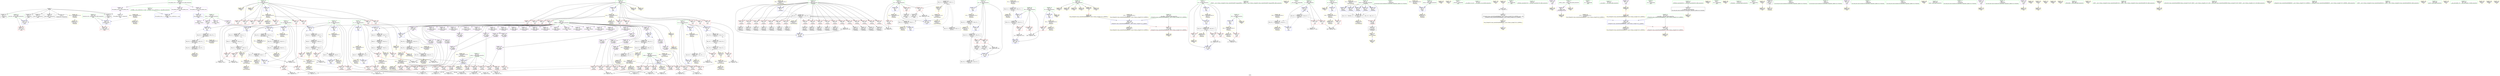 digraph "SVFG" {
	label="SVFG";

	Node0x55ff34124e70 [shape=record,color=grey,label="{NodeID: 0\nNullPtr}"];
	Node0x55ff34124e70 -> Node0x55ff3427de20[style=solid];
	Node0x55ff34124e70 -> Node0x55ff3427df20[style=solid];
	Node0x55ff34124e70 -> Node0x55ff3427dff0[style=solid];
	Node0x55ff34124e70 -> Node0x55ff3427e0c0[style=solid];
	Node0x55ff34124e70 -> Node0x55ff3427e190[style=solid];
	Node0x55ff34124e70 -> Node0x55ff3427e260[style=solid];
	Node0x55ff34124e70 -> Node0x55ff3428ab40[style=solid];
	Node0x55ff342a6400 [shape=record,color=yellow,style=double,label="{NodeID: 443\n39V_1 = ENCHI(MR_39V_0)\npts\{34 \}\nFun[main]}"];
	Node0x55ff342a6400 -> Node0x55ff34284530[style=dashed];
	Node0x55ff342a6400 -> Node0x55ff34284600[style=dashed];
	Node0x55ff342a6400 -> Node0x55ff342846d0[style=dashed];
	Node0x55ff342a6400 -> Node0x55ff342847a0[style=dashed];
	Node0x55ff342a6400 -> Node0x55ff34284870[style=dashed];
	Node0x55ff342a6400 -> Node0x55ff34284940[style=dashed];
	Node0x55ff342a6400 -> Node0x55ff34284a10[style=dashed];
	Node0x55ff342a6400 -> Node0x55ff34284ae0[style=dashed];
	Node0x55ff342a6400 -> Node0x55ff34284bb0[style=dashed];
	Node0x55ff342a6400 -> Node0x55ff342b4380[style=dashed];
	Node0x55ff34291170 [shape=record,color=grey,label="{NodeID: 360\n94 = cmp(92, 93, )\n}"];
	Node0x55ff3428c3d0 [shape=record,color=blue,label="{NodeID: 277\n366\<--360\nY33\<--\nmain\n}"];
	Node0x55ff3428c3d0 -> Node0x55ff342ab860[style=dashed];
	Node0x55ff3427ff00 [shape=record,color=red,label="{NodeID: 194\n113\<--86\n\<--I\n_Z5checkii\n}"];
	Node0x55ff3427ff00 -> Node0x55ff3427e6a0[style=solid];
	Node0x55ff34265440 [shape=record,color=purple,label="{NodeID: 111\n177\<--23\narrayidx46\<--NBirds\n_Z5checkii\n}"];
	Node0x55ff34256550 [shape=record,color=green,label="{NodeID: 28\n33\<--34\nX\<--X_field_insensitive\nGlob }"];
	Node0x55ff34256550 -> Node0x55ff34284530[style=solid];
	Node0x55ff34256550 -> Node0x55ff34284600[style=solid];
	Node0x55ff34256550 -> Node0x55ff342846d0[style=solid];
	Node0x55ff34256550 -> Node0x55ff342847a0[style=solid];
	Node0x55ff34256550 -> Node0x55ff34284870[style=solid];
	Node0x55ff34256550 -> Node0x55ff34284940[style=solid];
	Node0x55ff34256550 -> Node0x55ff34284a10[style=solid];
	Node0x55ff34256550 -> Node0x55ff34284ae0[style=solid];
	Node0x55ff34256550 -> Node0x55ff34284bb0[style=solid];
	Node0x55ff34256550 -> Node0x55ff3428a740[style=solid];
	Node0x55ff34256550 -> Node0x55ff3428ca50[style=solid];
	Node0x55ff34256550 -> Node0x55ff3428e040[style=solid];
	Node0x55ff342b3e40 [shape=record,color=yellow,style=double,label="{NodeID: 471\nRETMU(32V_2)\npts\{18 \}\nFun[main]}"];
	Node0x55ff34287400 [shape=record,color=black,label="{NodeID: 388\nMR_51V_2 = PHI(MR_51V_4, MR_51V_1, )\npts\{262 \}\n}"];
	Node0x55ff34287400 -> Node0x55ff3428c570[style=dashed];
	Node0x55ff34287400 -> Node0x55ff342b48c0[style=dashed];
	Node0x55ff3428da90 [shape=record,color=yellow,style=double,label="{NodeID: 305\nAPARM(255)\nCS[]}"];
	Node0x55ff342815c0 [shape=record,color=red,label="{NodeID: 222\n214\<--213\n\<--Y69\n_Z5checkii\n}"];
	Node0x55ff342815c0 -> Node0x55ff34291770[style=solid];
	Node0x55ff342830e0 [shape=record,color=red,label="{NodeID: 139\n376\<--11\n\<--TT\nmain\n}"];
	Node0x55ff342830e0 -> Node0x55ff3428dea0[style=solid];
	Node0x55ff3427dc20 [shape=record,color=green,label="{NodeID: 56\n459\<--460\n_ZNKSt7__cxx1112basic_stringIcSt11char_traitsIcESaIcEE7compareEPKc\<--_ZNKSt7__cxx1112basic_stringIcSt11char_traitsIcESaIcEE7compareEPKc_field_insensitive\n}"];
	Node0x55ff342ae060 [shape=record,color=black,label="{NodeID: 416\nMR_53V_3 = PHI(MR_53V_5, MR_53V_2, )\npts\{220000 \}\n}"];
	Node0x55ff342ae060 -> Node0x55ff3428bae0[style=dashed];
	Node0x55ff342ae060 -> Node0x55ff34287900[style=dashed];
	Node0x55ff342ae060 -> Node0x55ff342aa960[style=dashed];
	Node0x55ff3428ee10 [shape=record,color=yellow,style=double,label="{NodeID: 333\nARet(406)\nCS[]}"];
	Node0x55ff3428ade0 [shape=record,color=blue,label="{NodeID: 250\n86\<--9\nI\<--\n_Z5checkii\n}"];
	Node0x55ff3428ade0 -> Node0x55ff342a6d60[style=dashed];
	Node0x55ff342847a0 [shape=record,color=red,label="{NodeID: 167\n331\<--33\n\<--X\nmain\n}"];
	Node0x55ff342847a0 -> Node0x55ff342915f0[style=solid];
	Node0x55ff3427f3a0 [shape=record,color=black,label="{NodeID: 84\n311\<--308\nidxprom12\<--\nmain\n}"];
	Node0x55ff34275510 [shape=record,color=green,label="{NodeID: 1\n7\<--1\n__dso_handle\<--dummyObj\nGlob }"];
	Node0x55ff342a64e0 [shape=record,color=yellow,style=double,label="{NodeID: 444\n41V_1 = ENCHI(MR_41V_0)\npts\{36 \}\nFun[main]}"];
	Node0x55ff342a64e0 -> Node0x55ff34284c80[style=dashed];
	Node0x55ff342a64e0 -> Node0x55ff34284d50[style=dashed];
	Node0x55ff342a64e0 -> Node0x55ff34284e20[style=dashed];
	Node0x55ff342a64e0 -> Node0x55ff34284ef0[style=dashed];
	Node0x55ff342a64e0 -> Node0x55ff34284fc0[style=dashed];
	Node0x55ff342a64e0 -> Node0x55ff34285090[style=dashed];
	Node0x55ff342a64e0 -> Node0x55ff34285160[style=dashed];
	Node0x55ff342a64e0 -> Node0x55ff34285230[style=dashed];
	Node0x55ff342a64e0 -> Node0x55ff34285300[style=dashed];
	Node0x55ff342a64e0 -> Node0x55ff342b4460[style=dashed];
	Node0x55ff342912f0 [shape=record,color=grey,label="{NodeID: 361\n317 = cmp(315, 316, )\n}"];
	Node0x55ff3428c4a0 [shape=record,color=blue,label="{NodeID: 278\n253\<--372\nI\<--inc35\nmain\n}"];
	Node0x55ff3428c4a0 -> Node0x55ff342adb60[style=dashed];
	Node0x55ff3427ffd0 [shape=record,color=red,label="{NodeID: 195\n121\<--86\n\<--I\n_Z5checkii\n}"];
	Node0x55ff3427ffd0 -> Node0x55ff3427e770[style=solid];
	Node0x55ff34265510 [shape=record,color=purple,label="{NodeID: 112\n178\<--23\nY47\<--NBirds\n_Z5checkii\n}"];
	Node0x55ff34265510 -> Node0x55ff34281280[style=solid];
	Node0x55ff34256650 [shape=record,color=green,label="{NodeID: 29\n35\<--36\nY\<--Y_field_insensitive\nGlob }"];
	Node0x55ff34256650 -> Node0x55ff34284c80[style=solid];
	Node0x55ff34256650 -> Node0x55ff34284d50[style=solid];
	Node0x55ff34256650 -> Node0x55ff34284e20[style=solid];
	Node0x55ff34256650 -> Node0x55ff34284ef0[style=solid];
	Node0x55ff34256650 -> Node0x55ff34284fc0[style=solid];
	Node0x55ff34256650 -> Node0x55ff34285090[style=solid];
	Node0x55ff34256650 -> Node0x55ff34285160[style=solid];
	Node0x55ff34256650 -> Node0x55ff34285230[style=solid];
	Node0x55ff34256650 -> Node0x55ff34285300[style=solid];
	Node0x55ff34256650 -> Node0x55ff3428a840[style=solid];
	Node0x55ff34256650 -> Node0x55ff3428d4e0[style=solid];
	Node0x55ff34256650 -> Node0x55ff3428e1e0[style=solid];
	Node0x55ff342b3f20 [shape=record,color=yellow,style=double,label="{NodeID: 472\nRETMU(2V_2)\npts\{20 \}\nFun[main]}"];
	Node0x55ff34287900 [shape=record,color=black,label="{NodeID: 389\nMR_53V_2 = PHI(MR_53V_3, MR_53V_1, )\npts\{220000 \}\n}"];
	Node0x55ff34287900 -> Node0x55ff342ae060[style=dashed];
	Node0x55ff34287900 -> Node0x55ff342b49a0[style=dashed];
	Node0x55ff3428db60 [shape=record,color=yellow,style=double,label="{NodeID: 306\nAPARM(255)\nCS[]}"];
	Node0x55ff34281690 [shape=record,color=red,label="{NodeID: 223\n223\<--222\n\<--X74\n_Z5checkii\n}"];
	Node0x55ff34281690 -> Node0x55ff34291470[style=solid];
	Node0x55ff342831b0 [shape=record,color=red,label="{NodeID: 140\n425\<--11\n\<--TT\nmain\n}"];
	Node0x55ff342831b0 -> Node0x55ff3428fc70[style=solid];
	Node0x55ff3427dd20 [shape=record,color=green,label="{NodeID: 57\n50\<--471\n_GLOBAL__sub_I_xreborner_0_1.cpp\<--_GLOBAL__sub_I_xreborner_0_1.cpp_field_insensitive\n}"];
	Node0x55ff3427dd20 -> Node0x55ff3428aa40[style=solid];
	Node0x55ff342ae560 [shape=record,color=black,label="{NodeID: 417\nMR_55V_3 = PHI(MR_55V_5, MR_55V_2, )\npts\{220001 \}\n}"];
	Node0x55ff342ae560 -> Node0x55ff3428bc80[style=dashed];
	Node0x55ff342ae560 -> Node0x55ff342879f0[style=dashed];
	Node0x55ff342ae560 -> Node0x55ff342aae60[style=dashed];
	Node0x55ff3428eea0 [shape=record,color=yellow,style=double,label="{NodeID: 334\nARet(410)\nCS[]}"];
	Node0x55ff3428aeb0 [shape=record,color=blue,label="{NodeID: 251\n80\<--129\nretval\<--\n_Z5checkii\n}"];
	Node0x55ff3428aeb0 -> Node0x55ff34260670[style=dashed];
	Node0x55ff34284870 [shape=record,color=red,label="{NodeID: 168\n335\<--33\n\<--X\nmain\n}"];
	Node0x55ff34284870 -> Node0x55ff3428bfc0[style=solid];
	Node0x55ff3427f470 [shape=record,color=black,label="{NodeID: 85\n356\<--355\nidxprom27\<--\nmain\n}"];
	Node0x55ff34279090 [shape=record,color=green,label="{NodeID: 2\n9\<--1\n\<--dummyObj\nCan only get source location for instruction, argument, global var or function.}"];
	Node0x55ff342a65c0 [shape=record,color=yellow,style=double,label="{NodeID: 445\n43V_1 = ENCHI(MR_43V_0)\npts\{252 \}\nFun[main]}"];
	Node0x55ff342a65c0 -> Node0x55ff3428b390[style=dashed];
	Node0x55ff34291470 [shape=record,color=grey,label="{NodeID: 362\n224 = cmp(218, 223, )\n}"];
	Node0x55ff3428c570 [shape=record,color=blue,label="{NodeID: 279\n261\<--9\nI38\<--\nmain\n}"];
	Node0x55ff3428c570 -> Node0x55ff342a7c60[style=dashed];
	Node0x55ff342800a0 [shape=record,color=red,label="{NodeID: 196\n132\<--86\n\<--I\n_Z5checkii\n}"];
	Node0x55ff342800a0 -> Node0x55ff3427e840[style=solid];
	Node0x55ff342655e0 [shape=record,color=purple,label="{NodeID: 113\n186\<--23\narrayidx51\<--NBirds\n_Z5checkii\n}"];
	Node0x55ff34256750 [shape=record,color=green,label="{NodeID: 30\n48\<--52\nllvm.global_ctors\<--llvm.global_ctors_field_insensitive\nGlob }"];
	Node0x55ff34256750 -> Node0x55ff34282c70[style=solid];
	Node0x55ff34256750 -> Node0x55ff34282d40[style=solid];
	Node0x55ff34256750 -> Node0x55ff34282e40[style=solid];
	Node0x55ff342b4000 [shape=record,color=yellow,style=double,label="{NodeID: 473\nRETMU(4V_2)\npts\{26 \}\nFun[main]}"];
	Node0x55ff342879f0 [shape=record,color=black,label="{NodeID: 390\nMR_55V_2 = PHI(MR_55V_3, MR_55V_1, )\npts\{220001 \}\n}"];
	Node0x55ff342879f0 -> Node0x55ff342ae560[style=dashed];
	Node0x55ff342879f0 -> Node0x55ff342b4a80[style=dashed];
	Node0x55ff3428dc30 [shape=record,color=yellow,style=double,label="{NodeID: 307\nAPARM(37)\nCS[]}"];
	Node0x55ff34281760 [shape=record,color=red,label="{NodeID: 224\n231\<--230\n\<--Y79\n_Z5checkii\n}"];
	Node0x55ff34281760 -> Node0x55ff34292370[style=solid];
	Node0x55ff34283280 [shape=record,color=red,label="{NodeID: 141\n285\<--13\n\<--N\nmain\n}"];
	Node0x55ff34283280 -> Node0x55ff34291d70[style=solid];
	Node0x55ff3427de20 [shape=record,color=black,label="{NodeID: 58\n2\<--3\ndummyVal\<--dummyVal\n}"];
	Node0x55ff342aea60 [shape=record,color=black,label="{NodeID: 418\nMR_20V_3 = PHI(MR_20V_4, MR_20V_2, )\npts\{240000 \}\n}"];
	Node0x55ff342aea60 -> Node0x55ff3428c230[style=dashed];
	Node0x55ff342aea60 -> Node0x55ff34287ae0[style=dashed];
	Node0x55ff342aea60 -> Node0x55ff342ab360[style=dashed];
	Node0x55ff342aea60 -> Node0x55ff342b51b0[style=dashed];
	Node0x55ff3428ef30 [shape=record,color=yellow,style=double,label="{NodeID: 335\nARet(413)\nCS[]}"];
	Node0x55ff3428af80 [shape=record,color=blue,label="{NodeID: 252\n80\<--129\nretval\<--\n_Z5checkii\n}"];
	Node0x55ff3428af80 -> Node0x55ff34260670[style=dashed];
	Node0x55ff34284940 [shape=record,color=red,label="{NodeID: 169\n354\<--33\n\<--X\nmain\n}"];
	Node0x55ff34284940 -> Node0x55ff3428c230[style=solid];
	Node0x55ff3427f540 [shape=record,color=black,label="{NodeID: 86\n364\<--361\nidxprom31\<--\nmain\n}"];
	Node0x55ff34256410 [shape=record,color=green,label="{NodeID: 3\n37\<--1\n_ZSt3cin\<--dummyObj\nGlob }"];
	Node0x55ff342a66a0 [shape=record,color=yellow,style=double,label="{NodeID: 446\n45V_1 = ENCHI(MR_45V_0)\npts\{254 \}\nFun[main]}"];
	Node0x55ff342a66a0 -> Node0x55ff34286f00[style=dashed];
	Node0x55ff342915f0 [shape=record,color=grey,label="{NodeID: 363\n333 = cmp(331, 332, )\n}"];
	Node0x55ff3428c640 [shape=record,color=blue,label="{NodeID: 280\n261\<--421\nI38\<--inc61\nmain\n}"];
	Node0x55ff3428c640 -> Node0x55ff342a7c60[style=dashed];
	Node0x55ff34280170 [shape=record,color=red,label="{NodeID: 197\n140\<--86\n\<--I\n_Z5checkii\n}"];
	Node0x55ff34280170 -> Node0x55ff3427e910[style=solid];
	Node0x55ff342656b0 [shape=record,color=purple,label="{NodeID: 114\n187\<--23\nX52\<--NBirds\n_Z5checkii\n}"];
	Node0x55ff342656b0 -> Node0x55ff34281350[style=solid];
	Node0x55ff34264100 [shape=record,color=green,label="{NodeID: 31\n53\<--54\n__cxx_global_var_init\<--__cxx_global_var_init_field_insensitive\n}"];
	Node0x55ff342b40e0 [shape=record,color=yellow,style=double,label="{NodeID: 474\nRETMU(6V_2)\npts\{28 \}\nFun[main]}"];
	Node0x55ff34287ae0 [shape=record,color=black,label="{NodeID: 391\nMR_20V_2 = PHI(MR_20V_3, MR_20V_1, )\npts\{240000 \}\n}"];
	Node0x55ff34287ae0 -> Node0x55ff342aea60[style=dashed];
	Node0x55ff34287ae0 -> Node0x55ff342b4b60[style=dashed];
	Node0x55ff3428dd00 [shape=record,color=yellow,style=double,label="{NodeID: 308\nAPARM(15)\nCS[]}"];
	Node0x55ff34281830 [shape=record,color=red,label="{NodeID: 225\n284\<--253\n\<--I\nmain\n}"];
	Node0x55ff34281830 -> Node0x55ff34291d70[style=solid];
	Node0x55ff34283350 [shape=record,color=red,label="{NodeID: 142\n384\<--15\n\<--M\nmain\n}"];
	Node0x55ff34283350 -> Node0x55ff342909f0[style=solid];
	Node0x55ff3427df20 [shape=record,color=black,label="{NodeID: 59\n322\<--3\n\<--dummyVal\nmain\n}"];
	Node0x55ff342aef60 [shape=record,color=black,label="{NodeID: 419\nMR_22V_3 = PHI(MR_22V_4, MR_22V_2, )\npts\{240001 \}\n}"];
	Node0x55ff342aef60 -> Node0x55ff3428c3d0[style=dashed];
	Node0x55ff342aef60 -> Node0x55ff342a6890[style=dashed];
	Node0x55ff342aef60 -> Node0x55ff342ab860[style=dashed];
	Node0x55ff342aef60 -> Node0x55ff342b5290[style=dashed];
	Node0x55ff3428efc0 [shape=record,color=yellow,style=double,label="{NodeID: 336\nARet(416)\nCS[]}"];
	Node0x55ff3428b050 [shape=record,color=blue,label="{NodeID: 253\n80\<--129\nretval\<--\n_Z5checkii\n}"];
	Node0x55ff3428b050 -> Node0x55ff34260670[style=dashed];
	Node0x55ff34284a10 [shape=record,color=red,label="{NodeID: 170\n389\<--33\n\<--X\nmain\n}"];
	Node0x55ff34284a10 -> Node0x55ff34292670[style=solid];
	Node0x55ff3427f610 [shape=record,color=black,label="{NodeID: 87\n447\<--461\n_ZSteqIcSt11char_traitsIcESaIcEEbRKNSt7__cxx1112basic_stringIT_T0_T1_EEPKS5__ret\<--cmp\n_ZSteqIcSt11char_traitsIcESaIcEEbRKNSt7__cxx1112basic_stringIT_T0_T1_EEPKS5_\n}"];
	Node0x55ff3427f610 -> Node0x55ff3428f2c0[style=solid];
	Node0x55ff34252280 [shape=record,color=green,label="{NodeID: 4\n38\<--1\n.str\<--dummyObj\nGlob }"];
	Node0x55ff342a6780 [shape=record,color=yellow,style=double,label="{NodeID: 447\n47V_1 = ENCHI(MR_47V_0)\npts\{258 \}\nFun[main]}"];
	Node0x55ff342a6780 -> Node0x55ff3428be20[style=dashed];
	Node0x55ff342a6780 -> Node0x55ff342b4700[style=dashed];
	Node0x55ff34291770 [shape=record,color=grey,label="{NodeID: 364\n216 = cmp(214, 215, )\n}"];
	Node0x55ff3428c710 [shape=record,color=blue,label="{NodeID: 281\n11\<--426\nTT\<--inc64\nmain\n}"];
	Node0x55ff3428c710 -> Node0x55ff34260b70[style=dashed];
	Node0x55ff34280240 [shape=record,color=red,label="{NodeID: 198\n149\<--86\n\<--I\n_Z5checkii\n}"];
	Node0x55ff34280240 -> Node0x55ff3427e9e0[style=solid];
	Node0x55ff34281d80 [shape=record,color=purple,label="{NodeID: 115\n194\<--23\narrayidx56\<--NBirds\n_Z5checkii\n}"];
	Node0x55ff34264200 [shape=record,color=green,label="{NodeID: 32\n57\<--58\n_ZNSt8ios_base4InitC1Ev\<--_ZNSt8ios_base4InitC1Ev_field_insensitive\n}"];
	Node0x55ff342b41c0 [shape=record,color=yellow,style=double,label="{NodeID: 475\nRETMU(8V_2)\npts\{30 \}\nFun[main]}"];
	Node0x55ff342a6890 [shape=record,color=black,label="{NodeID: 392\nMR_22V_2 = PHI(MR_22V_3, MR_22V_1, )\npts\{240001 \}\n}"];
	Node0x55ff342a6890 -> Node0x55ff342aef60[style=dashed];
	Node0x55ff342a6890 -> Node0x55ff342b4c40[style=dashed];
	Node0x55ff3428ddd0 [shape=record,color=yellow,style=double,label="{NodeID: 309\nAPARM(377)\nCS[]}"];
	Node0x55ff34281900 [shape=record,color=red,label="{NodeID: 226\n371\<--253\n\<--I\nmain\n}"];
	Node0x55ff34281900 -> Node0x55ff3428faf0[style=solid];
	Node0x55ff34283420 [shape=record,color=red,label="{NodeID: 143\n302\<--17\n\<--N1\nmain\n}"];
	Node0x55ff34283420 -> Node0x55ff3427f2d0[style=solid];
	Node0x55ff3427dff0 [shape=record,color=black,label="{NodeID: 60\n323\<--3\n\<--dummyVal\nmain\n}"];
	Node0x55ff3427dff0 -> Node0x55ff3428be20[style=solid];
	Node0x55ff342af460 [shape=record,color=yellow,style=double,label="{NodeID: 420\n59V_1 = ENCHI(MR_59V_0)\npts\{451 \}\nFun[_ZSteqIcSt11char_traitsIcESaIcEEbRKNSt7__cxx1112basic_stringIT_T0_T1_EEPKS5_]}"];
	Node0x55ff342af460 -> Node0x55ff3428c7e0[style=dashed];
	Node0x55ff340a6590 [shape=record,color=yellow,style=double,label="{NodeID: 337\nFPARM(448)\nFun[_ZSteqIcSt11char_traitsIcESaIcEEbRKNSt7__cxx1112basic_stringIT_T0_T1_EEPKS5_]}"];
	Node0x55ff340a6590 -> Node0x55ff3428c7e0[style=solid];
	Node0x55ff3428b120 [shape=record,color=blue,label="{NodeID: 254\n80\<--129\nretval\<--\n_Z5checkii\n}"];
	Node0x55ff3428b120 -> Node0x55ff34260670[style=dashed];
	Node0x55ff34284ae0 [shape=record,color=red,label="{NodeID: 171\n393\<--33\n\<--X\nmain\n}"];
	Node0x55ff34284ae0 -> Node0x55ff342924f0[style=solid];
	Node0x55ff3427f6e0 [shape=record,color=purple,label="{NodeID: 88\n59\<--4\n\<--_ZStL8__ioinit\n__cxx_global_var_init\n}"];
	Node0x55ff3427f6e0 -> Node0x55ff3428ccc0[style=solid];
	Node0x55ff34252310 [shape=record,color=green,label="{NodeID: 5\n40\<--1\n.str.1\<--dummyObj\nGlob }"];
	Node0x55ff342b1fb0 [shape=record,color=yellow,style=double,label="{NodeID: 448\n49V_1 = ENCHI(MR_49V_0)\npts\{260 \}\nFun[main]}"];
	Node0x55ff342b1fb0 -> Node0x55ff3428bef0[style=dashed];
	Node0x55ff342b1fb0 -> Node0x55ff342b47e0[style=dashed];
	Node0x55ff342918f0 [shape=record,color=grey,label="{NodeID: 365\n340 = cmp(338, 339, )\n}"];
	Node0x55ff3428c7e0 [shape=record,color=blue,label="{NodeID: 282\n450\<--448\n__lhs.addr\<--__lhs\n_ZSteqIcSt11char_traitsIcESaIcEEbRKNSt7__cxx1112basic_stringIT_T0_T1_EEPKS5_\n}"];
	Node0x55ff3428c7e0 -> Node0x55ff34289c10[style=dashed];
	Node0x55ff3428c7e0 -> Node0x55ff342b24c0[style=dashed];
	Node0x55ff34280310 [shape=record,color=red,label="{NodeID: 199\n157\<--86\n\<--I\n_Z5checkii\n}"];
	Node0x55ff34280310 -> Node0x55ff3427eab0[style=solid];
	Node0x55ff34281e10 [shape=record,color=purple,label="{NodeID: 116\n195\<--23\nY57\<--NBirds\n_Z5checkii\n}"];
	Node0x55ff34281e10 -> Node0x55ff34281420[style=solid];
	Node0x55ff34264300 [shape=record,color=green,label="{NodeID: 33\n63\<--64\n__cxa_atexit\<--__cxa_atexit_field_insensitive\n}"];
	Node0x55ff342b42a0 [shape=record,color=yellow,style=double,label="{NodeID: 476\nRETMU(10V_2)\npts\{32 \}\nFun[main]}"];
	Node0x55ff342a6d60 [shape=record,color=black,label="{NodeID: 393\nMR_18V_3 = PHI(MR_18V_4, MR_18V_2, )\npts\{87 \}\n}"];
	Node0x55ff342a6d60 -> Node0x55ff34285b20[style=dashed];
	Node0x55ff342a6d60 -> Node0x55ff3427fd60[style=dashed];
	Node0x55ff342a6d60 -> Node0x55ff3427fe30[style=dashed];
	Node0x55ff342a6d60 -> Node0x55ff3427ff00[style=dashed];
	Node0x55ff342a6d60 -> Node0x55ff3427ffd0[style=dashed];
	Node0x55ff342a6d60 -> Node0x55ff342800a0[style=dashed];
	Node0x55ff342a6d60 -> Node0x55ff34280170[style=dashed];
	Node0x55ff342a6d60 -> Node0x55ff34280240[style=dashed];
	Node0x55ff342a6d60 -> Node0x55ff34280310[style=dashed];
	Node0x55ff342a6d60 -> Node0x55ff342803e0[style=dashed];
	Node0x55ff342a6d60 -> Node0x55ff342804b0[style=dashed];
	Node0x55ff342a6d60 -> Node0x55ff34280580[style=dashed];
	Node0x55ff342a6d60 -> Node0x55ff34280650[style=dashed];
	Node0x55ff342a6d60 -> Node0x55ff34280720[style=dashed];
	Node0x55ff342a6d60 -> Node0x55ff342807f0[style=dashed];
	Node0x55ff342a6d60 -> Node0x55ff342808c0[style=dashed];
	Node0x55ff342a6d60 -> Node0x55ff34280990[style=dashed];
	Node0x55ff342a6d60 -> Node0x55ff34280a60[style=dashed];
	Node0x55ff342a6d60 -> Node0x55ff3428b1f0[style=dashed];
	Node0x55ff342a6d60 -> Node0x55ff342b37f0[style=dashed];
	Node0x55ff3428dea0 [shape=record,color=yellow,style=double,label="{NodeID: 310\nAPARM(376)\nCS[]}"];
	Node0x55ff342819d0 [shape=record,color=red,label="{NodeID: 227\n430\<--257\nexn\<--exn.slot\nmain\n}"];
	Node0x55ff342834f0 [shape=record,color=red,label="{NodeID: 144\n308\<--17\n\<--N1\nmain\n}"];
	Node0x55ff342834f0 -> Node0x55ff3427f3a0[style=solid];
	Node0x55ff342834f0 -> Node0x55ff3428ff70[style=solid];
	Node0x55ff3427e0c0 [shape=record,color=black,label="{NodeID: 61\n325\<--3\n\<--dummyVal\nmain\n}"];
	Node0x55ff3427e0c0 -> Node0x55ff3428bef0[style=solid];
	Node0x55ff342aff80 [shape=record,color=yellow,style=double,label="{NodeID: 421\n61V_1 = ENCHI(MR_61V_0)\npts\{453 \}\nFun[_ZSteqIcSt11char_traitsIcESaIcEEbRKNSt7__cxx1112basic_stringIT_T0_T1_EEPKS5_]}"];
	Node0x55ff342aff80 -> Node0x55ff3428c8b0[style=dashed];
	Node0x55ff340a6650 [shape=record,color=yellow,style=double,label="{NodeID: 338\nFPARM(449)\nFun[_ZSteqIcSt11char_traitsIcESaIcEEbRKNSt7__cxx1112basic_stringIT_T0_T1_EEPKS5_]}"];
	Node0x55ff340a6650 -> Node0x55ff3428c8b0[style=solid];
	Node0x55ff3428b1f0 [shape=record,color=blue,label="{NodeID: 255\n86\<--239\nI\<--inc\n_Z5checkii\n}"];
	Node0x55ff3428b1f0 -> Node0x55ff342a6d60[style=dashed];
	Node0x55ff34284bb0 [shape=record,color=red,label="{NodeID: 172\n408\<--33\n\<--X\nmain\n}"];
	Node0x55ff34284bb0 -> Node0x55ff3428e380[style=solid];
	Node0x55ff3427f7b0 [shape=record,color=purple,label="{NodeID: 89\n304\<--21\narrayidx\<--Birds\nmain\n}"];
	Node0x55ff3424fe40 [shape=record,color=green,label="{NodeID: 6\n42\<--1\n.str.2\<--dummyObj\nGlob }"];
	Node0x55ff342b2060 [shape=record,color=yellow,style=double,label="{NodeID: 449\n51V_1 = ENCHI(MR_51V_0)\npts\{262 \}\nFun[main]}"];
	Node0x55ff342b2060 -> Node0x55ff34287400[style=dashed];
	Node0x55ff34291a70 [shape=record,color=grey,label="{NodeID: 366\n126 = cmp(120, 125, )\n}"];
	Node0x55ff3428c8b0 [shape=record,color=blue,label="{NodeID: 283\n452\<--449\n__rhs.addr\<--__rhs\n_ZSteqIcSt11char_traitsIcESaIcEEbRKNSt7__cxx1112basic_stringIT_T0_T1_EEPKS5_\n}"];
	Node0x55ff3428c8b0 -> Node0x55ff34289ca0[style=dashed];
	Node0x55ff3428c8b0 -> Node0x55ff342b2fe0[style=dashed];
	Node0x55ff342803e0 [shape=record,color=red,label="{NodeID: 200\n167\<--86\n\<--I\n_Z5checkii\n}"];
	Node0x55ff342803e0 -> Node0x55ff3427eb80[style=solid];
	Node0x55ff34281ea0 [shape=record,color=purple,label="{NodeID: 117\n204\<--23\narrayidx63\<--NBirds\n_Z5checkii\n}"];
	Node0x55ff34264400 [shape=record,color=green,label="{NodeID: 34\n62\<--68\n_ZNSt8ios_base4InitD1Ev\<--_ZNSt8ios_base4InitD1Ev_field_insensitive\n}"];
	Node0x55ff34264400 -> Node0x55ff3427e400[style=solid];
	Node0x55ff342b4380 [shape=record,color=yellow,style=double,label="{NodeID: 477\nRETMU(39V_1)\npts\{34 \}\nFun[main]}"];
	Node0x55ff342a7260 [shape=record,color=black,label="{NodeID: 394\nMR_10V_6 = PHI(MR_10V_5, MR_10V_4, )\npts\{32 \}\n}"];
	Node0x55ff342a7260 -> Node0x55ff342aa460[style=dashed];
	Node0x55ff3428df70 [shape=record,color=yellow,style=double,label="{NodeID: 311\nAPARM(37)\nCS[]}"];
	Node0x55ff34281aa0 [shape=record,color=red,label="{NodeID: 228\n431\<--259\nsel\<--ehselector.slot\nmain\n}"];
	Node0x55ff342835c0 [shape=record,color=red,label="{NodeID: 145\n93\<--19\n\<--N2\n_Z5checkii\n}"];
	Node0x55ff342835c0 -> Node0x55ff34291170[style=solid];
	Node0x55ff3427e190 [shape=record,color=black,label="{NodeID: 62\n432\<--3\nlpad.val\<--dummyVal\nmain\n}"];
	Node0x55ff342b0060 [shape=record,color=yellow,style=double,label="{NodeID: 422\n2V_1 = ENCHI(MR_2V_0)\npts\{20 \}\nFun[_Z5checkii]}"];
	Node0x55ff342b0060 -> Node0x55ff342835c0[style=dashed];
	Node0x55ff342b0060 -> Node0x55ff342b30c0[style=dashed];
	Node0x55ff3428f0e0 [shape=record,color=yellow,style=double,label="{NodeID: 339\nFPARM(78)\nFun[_Z5checkii]}"];
	Node0x55ff3428f0e0 -> Node0x55ff3428ac40[style=solid];
	Node0x55ff3428b2c0 [shape=record,color=blue,label="{NodeID: 256\n80\<--244\nretval\<--\n_Z5checkii\n}"];
	Node0x55ff3428b2c0 -> Node0x55ff34260670[style=dashed];
	Node0x55ff34284c80 [shape=record,color=red,label="{NodeID: 173\n307\<--35\n\<--Y\nmain\n}"];
	Node0x55ff34284c80 -> Node0x55ff3428bc80[style=solid];
	Node0x55ff3427f880 [shape=record,color=purple,label="{NodeID: 90\n305\<--21\nX\<--Birds\nmain\n}"];
	Node0x55ff3427f880 -> Node0x55ff3428bae0[style=solid];
	Node0x55ff3424fed0 [shape=record,color=green,label="{NodeID: 7\n44\<--1\n.str.3\<--dummyObj\nGlob }"];
	Node0x55ff342b2140 [shape=record,color=yellow,style=double,label="{NodeID: 450\n53V_1 = ENCHI(MR_53V_0)\npts\{220000 \}\nFun[main]}"];
	Node0x55ff342b2140 -> Node0x55ff34287900[style=dashed];
	Node0x55ff34291bf0 [shape=record,color=grey,label="{NodeID: 367\n347 = cmp(345, 346, )\n}"];
	Node0x55ff3428c980 [shape=record,color=yellow,style=double,label="{NodeID: 284\nAPARM(37)\nCS[]}"];
	Node0x55ff342804b0 [shape=record,color=red,label="{NodeID: 201\n175\<--86\n\<--I\n_Z5checkii\n}"];
	Node0x55ff342804b0 -> Node0x55ff3427ec50[style=solid];
	Node0x55ff34281f70 [shape=record,color=purple,label="{NodeID: 118\n205\<--23\nX64\<--NBirds\n_Z5checkii\n}"];
	Node0x55ff34281f70 -> Node0x55ff342814f0[style=solid];
	Node0x55ff34264500 [shape=record,color=green,label="{NodeID: 35\n75\<--76\n_Z5checkii\<--_Z5checkii_field_insensitive\n}"];
	Node0x55ff342b4460 [shape=record,color=yellow,style=double,label="{NodeID: 478\nRETMU(41V_1)\npts\{36 \}\nFun[main]}"];
	Node0x55ff342a7760 [shape=record,color=black,label="{NodeID: 395\nMR_6V_6 = PHI(MR_6V_5, MR_6V_4, )\npts\{28 \}\n}"];
	Node0x55ff342a7760 -> Node0x55ff342a9a60[style=dashed];
	Node0x55ff3428e040 [shape=record,color=yellow,style=double,label="{NodeID: 312\nAPARM(33)\nCS[]}"];
	Node0x55ff34281b70 [shape=record,color=red,label="{NodeID: 229\n383\<--261\n\<--I38\nmain\n}"];
	Node0x55ff34281b70 -> Node0x55ff342909f0[style=solid];
	Node0x55ff34283690 [shape=record,color=red,label="{NodeID: 146\n355\<--19\n\<--N2\nmain\n}"];
	Node0x55ff34283690 -> Node0x55ff3427f470[style=solid];
	Node0x55ff3427e260 [shape=record,color=black,label="{NodeID: 63\n433\<--3\nlpad.val66\<--dummyVal\nmain\n}"];
	Node0x55ff342b0170 [shape=record,color=yellow,style=double,label="{NodeID: 423\n4V_1 = ENCHI(MR_4V_0)\npts\{26 \}\nFun[_Z5checkii]}"];
	Node0x55ff342b0170 -> Node0x55ff34283830[style=dashed];
	Node0x55ff342b0170 -> Node0x55ff34283900[style=dashed];
	Node0x55ff342b0170 -> Node0x55ff342b31d0[style=dashed];
	Node0x55ff3428f1d0 [shape=record,color=yellow,style=double,label="{NodeID: 340\nFPARM(79)\nFun[_Z5checkii]}"];
	Node0x55ff3428f1d0 -> Node0x55ff3428ad10[style=solid];
	Node0x55ff3428b390 [shape=record,color=blue,label="{NodeID: 257\n251\<--9\nretval\<--\nmain\n}"];
	Node0x55ff3428b390 -> Node0x55ff342b4540[style=dashed];
	Node0x55ff34284d50 [shape=record,color=red,label="{NodeID: 174\n338\<--35\n\<--Y\nmain\n}"];
	Node0x55ff34284d50 -> Node0x55ff342918f0[style=solid];
	Node0x55ff3427f950 [shape=record,color=purple,label="{NodeID: 91\n312\<--21\narrayidx13\<--Birds\nmain\n}"];
	Node0x55ff342526a0 [shape=record,color=green,label="{NodeID: 8\n46\<--1\n.str.4\<--dummyObj\nGlob }"];
	Node0x55ff342b2220 [shape=record,color=yellow,style=double,label="{NodeID: 451\n55V_1 = ENCHI(MR_55V_0)\npts\{220001 \}\nFun[main]}"];
	Node0x55ff342b2220 -> Node0x55ff342879f0[style=dashed];
	Node0x55ff34291d70 [shape=record,color=grey,label="{NodeID: 368\n286 = cmp(284, 285, )\n}"];
	Node0x55ff3428ca50 [shape=record,color=yellow,style=double,label="{NodeID: 285\nAPARM(33)\nCS[]}"];
	Node0x55ff34280580 [shape=record,color=red,label="{NodeID: 202\n184\<--86\n\<--I\n_Z5checkii\n}"];
	Node0x55ff34280580 -> Node0x55ff3427ed20[style=solid];
	Node0x55ff34282040 [shape=record,color=purple,label="{NodeID: 119\n212\<--23\narrayidx68\<--NBirds\n_Z5checkii\n}"];
	Node0x55ff34264600 [shape=record,color=green,label="{NodeID: 36\n80\<--81\nretval\<--retval_field_insensitive\n_Z5checkii\n}"];
	Node0x55ff34264600 -> Node0x55ff342853d0[style=solid];
	Node0x55ff34264600 -> Node0x55ff3428aeb0[style=solid];
	Node0x55ff34264600 -> Node0x55ff3428af80[style=solid];
	Node0x55ff34264600 -> Node0x55ff3428b050[style=solid];
	Node0x55ff34264600 -> Node0x55ff3428b120[style=solid];
	Node0x55ff34264600 -> Node0x55ff3428b2c0[style=solid];
	Node0x55ff342b4540 [shape=record,color=yellow,style=double,label="{NodeID: 479\nRETMU(43V_2)\npts\{252 \}\nFun[main]}"];
	Node0x55ff342a7c60 [shape=record,color=black,label="{NodeID: 396\nMR_51V_4 = PHI(MR_51V_5, MR_51V_3, )\npts\{262 \}\n}"];
	Node0x55ff342a7c60 -> Node0x55ff34281b70[style=dashed];
	Node0x55ff342a7c60 -> Node0x55ff34281c40[style=dashed];
	Node0x55ff342a7c60 -> Node0x55ff3428c640[style=dashed];
	Node0x55ff342a7c60 -> Node0x55ff34287400[style=dashed];
	Node0x55ff3428e110 [shape=record,color=yellow,style=double,label="{NodeID: 313\nAPARM(387)\nCS[]}"];
	Node0x55ff34281c40 [shape=record,color=red,label="{NodeID: 230\n420\<--261\n\<--I38\nmain\n}"];
	Node0x55ff34281c40 -> Node0x55ff342900f0[style=solid];
	Node0x55ff34283760 [shape=record,color=red,label="{NodeID: 147\n361\<--19\n\<--N2\nmain\n}"];
	Node0x55ff34283760 -> Node0x55ff3427f540[style=solid];
	Node0x55ff34283760 -> Node0x55ff3428f970[style=solid];
	Node0x55ff3427e330 [shape=record,color=black,label="{NodeID: 64\n250\<--9\nmain_ret\<--\nmain\n}"];
	Node0x55ff3427e330 -> Node0x55ff3428f8b0[style=solid];
	Node0x55ff342b0250 [shape=record,color=yellow,style=double,label="{NodeID: 424\n6V_1 = ENCHI(MR_6V_0)\npts\{28 \}\nFun[_Z5checkii]}"];
	Node0x55ff342b0250 -> Node0x55ff34283b70[style=dashed];
	Node0x55ff342b0250 -> Node0x55ff34283c40[style=dashed];
	Node0x55ff342b0250 -> Node0x55ff342b32b0[style=dashed];
	Node0x55ff3428f2c0 [shape=record,color=yellow,style=double,label="{NodeID: 341\nFRet(447)\nFun[_ZSteqIcSt11char_traitsIcESaIcEEbRKNSt7__cxx1112basic_stringIT_T0_T1_EEPKS5_]|{<s0>9}}"];
	Node0x55ff3428f2c0:s0 -> Node0x55ff3428eab0[style=solid,color=blue];
	Node0x55ff3428b460 [shape=record,color=blue,label="{NodeID: 258\n11\<--240\nTT\<--\nmain\n}"];
	Node0x55ff3428b460 -> Node0x55ff34260b70[style=dashed];
	Node0x55ff34284e20 [shape=record,color=red,label="{NodeID: 175\n342\<--35\n\<--Y\nmain\n}"];
	Node0x55ff34284e20 -> Node0x55ff3428c090[style=solid];
	Node0x55ff3427fa20 [shape=record,color=purple,label="{NodeID: 92\n313\<--21\nY\<--Birds\nmain\n}"];
	Node0x55ff3427fa20 -> Node0x55ff3428bc80[style=solid];
	Node0x55ff34252730 [shape=record,color=green,label="{NodeID: 9\n49\<--1\n\<--dummyObj\nCan only get source location for instruction, argument, global var or function.}"];
	Node0x55ff342b2300 [shape=record,color=yellow,style=double,label="{NodeID: 452\n20V_1 = ENCHI(MR_20V_0)\npts\{240000 \}\nFun[main]}"];
	Node0x55ff342b2300 -> Node0x55ff34287ae0[style=dashed];
	Node0x55ff34291ef0 [shape=record,color=grey,label="{NodeID: 369\n271 = cmp(269, 270, )\n}"];
	Node0x55ff3428cb20 [shape=record,color=yellow,style=double,label="{NodeID: 286\nAPARM(4)\nCS[]}"];
	Node0x55ff34280650 [shape=record,color=red,label="{NodeID: 203\n192\<--86\n\<--I\n_Z5checkii\n}"];
	Node0x55ff34280650 -> Node0x55ff3427edf0[style=solid];
	Node0x55ff34282110 [shape=record,color=purple,label="{NodeID: 120\n213\<--23\nY69\<--NBirds\n_Z5checkii\n}"];
	Node0x55ff34282110 -> Node0x55ff342815c0[style=solid];
	Node0x55ff342646d0 [shape=record,color=green,label="{NodeID: 37\n82\<--83\nX.addr\<--X.addr_field_insensitive\n_Z5checkii\n}"];
	Node0x55ff342646d0 -> Node0x55ff342854a0[style=solid];
	Node0x55ff342646d0 -> Node0x55ff34285570[style=solid];
	Node0x55ff342646d0 -> Node0x55ff34285640[style=solid];
	Node0x55ff342646d0 -> Node0x55ff34285710[style=solid];
	Node0x55ff342646d0 -> Node0x55ff3428ac40[style=solid];
	Node0x55ff342b4620 [shape=record,color=yellow,style=double,label="{NodeID: 480\nRETMU(45V_2)\npts\{254 \}\nFun[main]}"];
	Node0x55ff342a8160 [shape=record,color=black,label="{NodeID: 397\nMR_4V_6 = PHI(MR_4V_5, MR_4V_4, )\npts\{26 \}\n}"];
	Node0x55ff342a8160 -> Node0x55ff342a9560[style=dashed];
	Node0x55ff3428e1e0 [shape=record,color=yellow,style=double,label="{NodeID: 314\nAPARM(35)\nCS[]}"];
	Node0x55ff34289c10 [shape=record,color=red,label="{NodeID: 231\n456\<--450\n\<--__lhs.addr\n_ZSteqIcSt11char_traitsIcESaIcEEbRKNSt7__cxx1112basic_stringIT_T0_T1_EEPKS5_\n}"];
	Node0x55ff34289c10 -> Node0x55ff3428ce60[style=solid];
	Node0x55ff34283830 [shape=record,color=red,label="{NodeID: 148\n137\<--25\n\<--X1\n_Z5checkii\n}"];
	Node0x55ff34283830 -> Node0x55ff34292af0[style=solid];
	Node0x55ff3427e400 [shape=record,color=black,label="{NodeID: 65\n61\<--62\n\<--_ZNSt8ios_base4InitD1Ev\nCan only get source location for instruction, argument, global var or function.}"];
	Node0x55ff3427e400 -> Node0x55ff3428cbf0[style=solid];
	Node0x55ff342b0330 [shape=record,color=yellow,style=double,label="{NodeID: 425\n8V_1 = ENCHI(MR_8V_0)\npts\{30 \}\nFun[_Z5checkii]}"];
	Node0x55ff342b0330 -> Node0x55ff34283eb0[style=dashed];
	Node0x55ff342b0330 -> Node0x55ff34283f80[style=dashed];
	Node0x55ff342b0330 -> Node0x55ff342b3390[style=dashed];
	Node0x55ff3428f7c0 [shape=record,color=yellow,style=double,label="{NodeID: 342\nFRet(77)\nFun[_Z5checkii]|{<s0>18}}"];
	Node0x55ff3428f7c0:s0 -> Node0x55ff3428eea0[style=solid,color=blue];
	Node0x55ff3428b530 [shape=record,color=blue,label="{NodeID: 259\n19\<--9\nN2\<--\nmain\n}"];
	Node0x55ff3428b530 -> Node0x55ff342ac260[style=dashed];
	Node0x55ff34284ef0 [shape=record,color=red,label="{NodeID: 176\n345\<--35\n\<--Y\nmain\n}"];
	Node0x55ff34284ef0 -> Node0x55ff34291bf0[style=solid];
	Node0x55ff3427faf0 [shape=record,color=purple,label="{NodeID: 93\n98\<--23\narrayidx\<--NBirds\n_Z5checkii\n}"];
	Node0x55ff34268270 [shape=record,color=green,label="{NodeID: 10\n129\<--1\n\<--dummyObj\nCan only get source location for instruction, argument, global var or function.}"];
	Node0x55ff342b23e0 [shape=record,color=yellow,style=double,label="{NodeID: 453\n22V_1 = ENCHI(MR_22V_0)\npts\{240001 \}\nFun[main]}"];
	Node0x55ff342b23e0 -> Node0x55ff342a6890[style=dashed];
	Node0x55ff34292070 [shape=record,color=grey,label="{NodeID: 370\n154 = cmp(148, 153, )\n}"];
	Node0x55ff3428cbf0 [shape=record,color=yellow,style=double,label="{NodeID: 287\nAPARM(61)\nCS[]}"];
	Node0x55ff34280720 [shape=record,color=red,label="{NodeID: 204\n202\<--86\n\<--I\n_Z5checkii\n}"];
	Node0x55ff34280720 -> Node0x55ff3427eec0[style=solid];
	Node0x55ff342821e0 [shape=record,color=purple,label="{NodeID: 121\n221\<--23\narrayidx73\<--NBirds\n_Z5checkii\n}"];
	Node0x55ff342647a0 [shape=record,color=green,label="{NodeID: 38\n84\<--85\nY.addr\<--Y.addr_field_insensitive\n_Z5checkii\n}"];
	Node0x55ff342647a0 -> Node0x55ff342857e0[style=solid];
	Node0x55ff342647a0 -> Node0x55ff342858b0[style=solid];
	Node0x55ff342647a0 -> Node0x55ff34285980[style=solid];
	Node0x55ff342647a0 -> Node0x55ff34285a50[style=solid];
	Node0x55ff342647a0 -> Node0x55ff3428ad10[style=solid];
	Node0x55ff342b4700 [shape=record,color=yellow,style=double,label="{NodeID: 481\nRETMU(47V_1)\npts\{258 \}\nFun[main]}"];
	Node0x55ff342a8660 [shape=record,color=black,label="{NodeID: 398\nMR_8V_6 = PHI(MR_8V_5, MR_8V_4, )\npts\{30 \}\n}"];
	Node0x55ff342a8660 -> Node0x55ff342a9f60[style=dashed];
	Node0x55ff3428e2b0 [shape=record,color=yellow,style=double,label="{NodeID: 315\nAPARM(405)\nCS[]}"];
	Node0x55ff34289ca0 [shape=record,color=red,label="{NodeID: 232\n457\<--452\n\<--__rhs.addr\n_ZSteqIcSt11char_traitsIcESaIcEEbRKNSt7__cxx1112basic_stringIT_T0_T1_EEPKS5_\n}"];
	Node0x55ff34289ca0 -> Node0x55ff3428cf30[style=solid];
	Node0x55ff34283900 [shape=record,color=red,label="{NodeID: 149\n207\<--25\n\<--X1\n_Z5checkii\n}"];
	Node0x55ff34283900 -> Node0x55ff342906f0[style=solid];
	Node0x55ff3427e500 [shape=record,color=black,label="{NodeID: 66\n97\<--96\nidxprom\<--\n_Z5checkii\n}"];
	Node0x55ff342b0410 [shape=record,color=yellow,style=double,label="{NodeID: 426\n10V_1 = ENCHI(MR_10V_0)\npts\{32 \}\nFun[_Z5checkii]}"];
	Node0x55ff342b0410 -> Node0x55ff342841f0[style=dashed];
	Node0x55ff342b0410 -> Node0x55ff342842c0[style=dashed];
	Node0x55ff342b0410 -> Node0x55ff342b3470[style=dashed];
	Node0x55ff3428f8b0 [shape=record,color=yellow,style=double,label="{NodeID: 343\nFRet(250)\nFun[main]}"];
	Node0x55ff3428b600 [shape=record,color=blue,label="{NodeID: 260\n17\<--9\nN1\<--\nmain\n}"];
	Node0x55ff3428b600 -> Node0x55ff342abd60[style=dashed];
	Node0x55ff34284fc0 [shape=record,color=red,label="{NodeID: 177\n349\<--35\n\<--Y\nmain\n}"];
	Node0x55ff34284fc0 -> Node0x55ff3428c160[style=solid];
	Node0x55ff3427fbc0 [shape=record,color=purple,label="{NodeID: 94\n99\<--23\nX1\<--NBirds\n_Z5checkii\n}"];
	Node0x55ff3427fbc0 -> Node0x55ff34280b30[style=solid];
	Node0x55ff34268300 [shape=record,color=green,label="{NodeID: 11\n240\<--1\n\<--dummyObj\nCan only get source location for instruction, argument, global var or function.}"];
	Node0x55ff342b24c0 [shape=record,color=yellow,style=double,label="{NodeID: 454\nRETMU(59V_2)\npts\{451 \}\nFun[_ZSteqIcSt11char_traitsIcESaIcEEbRKNSt7__cxx1112basic_stringIT_T0_T1_EEPKS5_]}"];
	Node0x55ff342921f0 [shape=record,color=grey,label="{NodeID: 371\n162 = cmp(156, 161, )\n}"];
	Node0x55ff3428ccc0 [shape=record,color=yellow,style=double,label="{NodeID: 288\nAPARM(59)\nCS[]}"];
	Node0x55ff342807f0 [shape=record,color=red,label="{NodeID: 205\n210\<--86\n\<--I\n_Z5checkii\n}"];
	Node0x55ff342807f0 -> Node0x55ff3427ef90[style=solid];
	Node0x55ff342822b0 [shape=record,color=purple,label="{NodeID: 122\n222\<--23\nX74\<--NBirds\n_Z5checkii\n}"];
	Node0x55ff342822b0 -> Node0x55ff34281690[style=solid];
	Node0x55ff34264870 [shape=record,color=green,label="{NodeID: 39\n86\<--87\nI\<--I_field_insensitive\n_Z5checkii\n}"];
	Node0x55ff34264870 -> Node0x55ff34285b20[style=solid];
	Node0x55ff34264870 -> Node0x55ff3427fd60[style=solid];
	Node0x55ff34264870 -> Node0x55ff3427fe30[style=solid];
	Node0x55ff34264870 -> Node0x55ff3427ff00[style=solid];
	Node0x55ff34264870 -> Node0x55ff3427ffd0[style=solid];
	Node0x55ff34264870 -> Node0x55ff342800a0[style=solid];
	Node0x55ff34264870 -> Node0x55ff34280170[style=solid];
	Node0x55ff34264870 -> Node0x55ff34280240[style=solid];
	Node0x55ff34264870 -> Node0x55ff34280310[style=solid];
	Node0x55ff34264870 -> Node0x55ff342803e0[style=solid];
	Node0x55ff34264870 -> Node0x55ff342804b0[style=solid];
	Node0x55ff34264870 -> Node0x55ff34280580[style=solid];
	Node0x55ff34264870 -> Node0x55ff34280650[style=solid];
	Node0x55ff34264870 -> Node0x55ff34280720[style=solid];
	Node0x55ff34264870 -> Node0x55ff342807f0[style=solid];
	Node0x55ff34264870 -> Node0x55ff342808c0[style=solid];
	Node0x55ff34264870 -> Node0x55ff34280990[style=solid];
	Node0x55ff34264870 -> Node0x55ff34280a60[style=solid];
	Node0x55ff34264870 -> Node0x55ff3428ade0[style=solid];
	Node0x55ff34264870 -> Node0x55ff3428b1f0[style=solid];
	Node0x55ff342b47e0 [shape=record,color=yellow,style=double,label="{NodeID: 482\nRETMU(49V_1)\npts\{260 \}\nFun[main]}"];
	Node0x55ff342a8b60 [shape=record,color=black,label="{NodeID: 399\nMR_32V_6 = PHI(MR_32V_4, MR_32V_5, )\npts\{18 \}\n}"];
	Node0x55ff342a8b60 -> Node0x55ff342abd60[style=dashed];
	Node0x55ff3428e380 [shape=record,color=yellow,style=double,label="{NodeID: 316\nAPARM(408)\nCS[]|{<s0>18}}"];
	Node0x55ff3428e380:s0 -> Node0x55ff3428f0e0[style=solid,color=red];
	Node0x55ff34289d70 [shape=record,color=blue,label="{NodeID: 233\n8\<--9\nNN\<--\nGlob }"];
	Node0x55ff34289d70 -> Node0x55ff342b0a30[style=dashed];
	Node0x55ff342839d0 [shape=record,color=red,label="{NodeID: 150\n316\<--25\n\<--X1\nmain\n}"];
	Node0x55ff342839d0 -> Node0x55ff342912f0[style=solid];
	Node0x55ff3427e5d0 [shape=record,color=black,label="{NodeID: 67\n105\<--104\nidxprom3\<--\n_Z5checkii\n}"];
	Node0x55ff342b04f0 [shape=record,color=yellow,style=double,label="{NodeID: 427\n12V_1 = ENCHI(MR_12V_0)\npts\{81 \}\nFun[_Z5checkii]}"];
	Node0x55ff342b04f0 -> Node0x55ff3428aeb0[style=dashed];
	Node0x55ff342b04f0 -> Node0x55ff3428af80[style=dashed];
	Node0x55ff342b04f0 -> Node0x55ff3428b050[style=dashed];
	Node0x55ff342b04f0 -> Node0x55ff3428b120[style=dashed];
	Node0x55ff342b04f0 -> Node0x55ff3428b2c0[style=dashed];
	Node0x55ff3428f970 [shape=record,color=grey,label="{NodeID: 344\n362 = Binary(361, 240, )\n}"];
	Node0x55ff3428f970 -> Node0x55ff3428c300[style=solid];
	Node0x55ff3428b6d0 [shape=record,color=blue,label="{NodeID: 261\n27\<--277\nY1\<--\nmain\n}"];
	Node0x55ff3428b6d0 -> Node0x55ff342acc60[style=dashed];
	Node0x55ff34285090 [shape=record,color=red,label="{NodeID: 178\n360\<--35\n\<--Y\nmain\n}"];
	Node0x55ff34285090 -> Node0x55ff3428c3d0[style=solid];
	Node0x55ff3427fc90 [shape=record,color=purple,label="{NodeID: 95\n106\<--23\narrayidx4\<--NBirds\n_Z5checkii\n}"];
	Node0x55ff34268390 [shape=record,color=green,label="{NodeID: 12\n244\<--1\n\<--dummyObj\nCan only get source location for instruction, argument, global var or function.}"];
	Node0x55ff342b2fe0 [shape=record,color=yellow,style=double,label="{NodeID: 455\nRETMU(61V_2)\npts\{453 \}\nFun[_ZSteqIcSt11char_traitsIcESaIcEEbRKNSt7__cxx1112basic_stringIT_T0_T1_EEPKS5_]}"];
	Node0x55ff34292370 [shape=record,color=grey,label="{NodeID: 372\n232 = cmp(226, 231, )\n}"];
	Node0x55ff3428cd90 [shape=record,color=yellow,style=double,label="{NodeID: 289\nAPARM(7)\nCS[]}"];
	Node0x55ff342808c0 [shape=record,color=red,label="{NodeID: 206\n219\<--86\n\<--I\n_Z5checkii\n}"];
	Node0x55ff342808c0 -> Node0x55ff3427f060[style=solid];
	Node0x55ff34282380 [shape=record,color=purple,label="{NodeID: 123\n229\<--23\narrayidx78\<--NBirds\n_Z5checkii\n}"];
	Node0x55ff34264940 [shape=record,color=green,label="{NodeID: 40\n248\<--249\nmain\<--main_field_insensitive\n}"];
	Node0x55ff342b48c0 [shape=record,color=yellow,style=double,label="{NodeID: 483\nRETMU(51V_2)\npts\{262 \}\nFun[main]}"];
	Node0x55ff342a9060 [shape=record,color=black,label="{NodeID: 400\nMR_2V_5 = PHI(MR_2V_6, MR_2V_4, )\npts\{20 \}\n}"];
	Node0x55ff342a9060 -> Node0x55ff342ac260[style=dashed];
	Node0x55ff3428e450 [shape=record,color=yellow,style=double,label="{NodeID: 317\nAPARM(409)\nCS[]|{<s0>18}}"];
	Node0x55ff3428e450:s0 -> Node0x55ff3428f1d0[style=solid,color=red];
	Node0x55ff34289e40 [shape=record,color=blue,label="{NodeID: 234\n11\<--9\nTT\<--\nGlob }"];
	Node0x55ff34289e40 -> Node0x55ff342b0b40[style=dashed];
	Node0x55ff34283aa0 [shape=record,color=red,label="{NodeID: 151\n390\<--25\n\<--X1\nmain\n}"];
	Node0x55ff34283aa0 -> Node0x55ff34292670[style=solid];
	Node0x55ff3427e6a0 [shape=record,color=black,label="{NodeID: 68\n114\<--113\nidxprom7\<--\n_Z5checkii\n}"];
	Node0x55ff342b05d0 [shape=record,color=yellow,style=double,label="{NodeID: 428\n14V_1 = ENCHI(MR_14V_0)\npts\{83 \}\nFun[_Z5checkii]}"];
	Node0x55ff342b05d0 -> Node0x55ff3428ac40[style=dashed];
	Node0x55ff3428faf0 [shape=record,color=grey,label="{NodeID: 345\n372 = Binary(371, 240, )\n}"];
	Node0x55ff3428faf0 -> Node0x55ff3428c4a0[style=solid];
	Node0x55ff3428b7a0 [shape=record,color=blue,label="{NodeID: 262\n25\<--277\nX1\<--\nmain\n}"];
	Node0x55ff3428b7a0 -> Node0x55ff342ac760[style=dashed];
	Node0x55ff34285160 [shape=record,color=red,label="{NodeID: 179\n397\<--35\n\<--Y\nmain\n}"];
	Node0x55ff34285160 -> Node0x55ff342927f0[style=solid];
	Node0x55ff3427cec0 [shape=record,color=purple,label="{NodeID: 96\n107\<--23\nY5\<--NBirds\n_Z5checkii\n}"];
	Node0x55ff3427cec0 -> Node0x55ff34280c00[style=solid];
	Node0x55ff34252400 [shape=record,color=green,label="{NodeID: 13\n277\<--1\n\<--dummyObj\nCan only get source location for instruction, argument, global var or function.}"];
	Node0x55ff342b30c0 [shape=record,color=yellow,style=double,label="{NodeID: 456\nRETMU(2V_1)\npts\{20 \}\nFun[_Z5checkii]}"];
	Node0x55ff342924f0 [shape=record,color=grey,label="{NodeID: 373\n395 = cmp(393, 394, )\n}"];
	Node0x55ff3428ce60 [shape=record,color=yellow,style=double,label="{NodeID: 290\nAPARM(456)\nCS[]}"];
	Node0x55ff34280990 [shape=record,color=red,label="{NodeID: 207\n227\<--86\n\<--I\n_Z5checkii\n}"];
	Node0x55ff34280990 -> Node0x55ff3427f130[style=solid];
	Node0x55ff34282450 [shape=record,color=purple,label="{NodeID: 124\n230\<--23\nY79\<--NBirds\n_Z5checkii\n}"];
	Node0x55ff34282450 -> Node0x55ff34281760[style=solid];
	Node0x55ff34264a40 [shape=record,color=green,label="{NodeID: 41\n251\<--252\nretval\<--retval_field_insensitive\nmain\n}"];
	Node0x55ff34264a40 -> Node0x55ff3428b390[style=solid];
	Node0x55ff342b49a0 [shape=record,color=yellow,style=double,label="{NodeID: 484\nRETMU(53V_2)\npts\{220000 \}\nFun[main]}"];
	Node0x55ff342a9560 [shape=record,color=black,label="{NodeID: 401\nMR_4V_7 = PHI(MR_4V_4, MR_4V_6, )\npts\{26 \}\n}"];
	Node0x55ff342a9560 -> Node0x55ff342ac760[style=dashed];
	Node0x55ff3428e520 [shape=record,color=yellow,style=double,label="{NodeID: 318\nAPARM(412)\nCS[]}"];
	Node0x55ff34289f40 [shape=record,color=blue,label="{NodeID: 235\n13\<--9\nN\<--\nGlob }"];
	Node0x55ff34289f40 -> Node0x55ff342b0c20[style=dashed];
	Node0x55ff34283b70 [shape=record,color=red,label="{NodeID: 152\n180\<--27\n\<--Y1\n_Z5checkii\n}"];
	Node0x55ff34283b70 -> Node0x55ff34290e70[style=solid];
	Node0x55ff3427e770 [shape=record,color=black,label="{NodeID: 69\n122\<--121\nidxprom12\<--\n_Z5checkii\n}"];
	Node0x55ff342b06b0 [shape=record,color=yellow,style=double,label="{NodeID: 429\n16V_1 = ENCHI(MR_16V_0)\npts\{85 \}\nFun[_Z5checkii]}"];
	Node0x55ff342b06b0 -> Node0x55ff3428ad10[style=dashed];
	Node0x55ff3428fc70 [shape=record,color=grey,label="{NodeID: 346\n426 = Binary(425, 240, )\n}"];
	Node0x55ff3428fc70 -> Node0x55ff3428c710[style=solid];
	Node0x55ff3428b870 [shape=record,color=blue,label="{NodeID: 263\n31\<--280\nY2\<--\nmain\n}"];
	Node0x55ff3428b870 -> Node0x55ff342ad660[style=dashed];
	Node0x55ff34285230 [shape=record,color=red,label="{NodeID: 180\n401\<--35\n\<--Y\nmain\n}"];
	Node0x55ff34285230 -> Node0x55ff34292970[style=solid];
	Node0x55ff3427cf90 [shape=record,color=purple,label="{NodeID: 97\n115\<--23\narrayidx8\<--NBirds\n_Z5checkii\n}"];
	Node0x55ff34252490 [shape=record,color=green,label="{NodeID: 14\n280\<--1\n\<--dummyObj\nCan only get source location for instruction, argument, global var or function.}"];
	Node0x55ff342b31d0 [shape=record,color=yellow,style=double,label="{NodeID: 457\nRETMU(4V_1)\npts\{26 \}\nFun[_Z5checkii]}"];
	Node0x55ff34292670 [shape=record,color=grey,label="{NodeID: 374\n391 = cmp(389, 390, )\n}"];
	Node0x55ff3428cf30 [shape=record,color=yellow,style=double,label="{NodeID: 291\nAPARM(457)\nCS[]}"];
	Node0x55ff34280a60 [shape=record,color=red,label="{NodeID: 208\n238\<--86\n\<--I\n_Z5checkii\n}"];
	Node0x55ff34280a60 -> Node0x55ff3428fdf0[style=solid];
	Node0x55ff34282520 [shape=record,color=purple,label="{NodeID: 125\n357\<--23\narrayidx28\<--NBirds\nmain\n}"];
	Node0x55ff34264b10 [shape=record,color=green,label="{NodeID: 42\n253\<--254\nI\<--I_field_insensitive\nmain\n}"];
	Node0x55ff34264b10 -> Node0x55ff34281830[style=solid];
	Node0x55ff34264b10 -> Node0x55ff34281900[style=solid];
	Node0x55ff34264b10 -> Node0x55ff3428ba10[style=solid];
	Node0x55ff34264b10 -> Node0x55ff3428c4a0[style=solid];
	Node0x55ff342b4a80 [shape=record,color=yellow,style=double,label="{NodeID: 485\nRETMU(55V_2)\npts\{220001 \}\nFun[main]}"];
	Node0x55ff342a9a60 [shape=record,color=black,label="{NodeID: 402\nMR_6V_7 = PHI(MR_6V_4, MR_6V_6, )\npts\{28 \}\n}"];
	Node0x55ff342a9a60 -> Node0x55ff342acc60[style=dashed];
	Node0x55ff3428e5f0 [shape=record,color=yellow,style=double,label="{NodeID: 319\nAPARM(415)\nCS[]}"];
	Node0x55ff3428a040 [shape=record,color=blue,label="{NodeID: 236\n15\<--9\nM\<--\nGlob }"];
	Node0x55ff3428a040 -> Node0x55ff342b0d00[style=dashed];
	Node0x55ff34283c40 [shape=record,color=red,label="{NodeID: 153\n215\<--27\n\<--Y1\n_Z5checkii\n}"];
	Node0x55ff34283c40 -> Node0x55ff34291770[style=solid];
	Node0x55ff3427e840 [shape=record,color=black,label="{NodeID: 70\n133\<--132\nidxprom18\<--\n_Z5checkii\n}"];
	Node0x55ff342b0790 [shape=record,color=yellow,style=double,label="{NodeID: 430\n18V_1 = ENCHI(MR_18V_0)\npts\{87 \}\nFun[_Z5checkii]}"];
	Node0x55ff342b0790 -> Node0x55ff3428ade0[style=dashed];
	Node0x55ff3428fdf0 [shape=record,color=grey,label="{NodeID: 347\n239 = Binary(238, 240, )\n}"];
	Node0x55ff3428fdf0 -> Node0x55ff3428b1f0[style=solid];
	Node0x55ff3428b940 [shape=record,color=blue,label="{NodeID: 264\n29\<--280\nX2\<--\nmain\n}"];
	Node0x55ff3428b940 -> Node0x55ff342ad160[style=dashed];
	Node0x55ff34285300 [shape=record,color=red,label="{NodeID: 181\n409\<--35\n\<--Y\nmain\n}"];
	Node0x55ff34285300 -> Node0x55ff3428e450[style=solid];
	Node0x55ff3427d060 [shape=record,color=purple,label="{NodeID: 98\n116\<--23\nX9\<--NBirds\n_Z5checkii\n}"];
	Node0x55ff3427d060 -> Node0x55ff34280cd0[style=solid];
	Node0x55ff34252560 [shape=record,color=green,label="{NodeID: 15\n4\<--6\n_ZStL8__ioinit\<--_ZStL8__ioinit_field_insensitive\nGlob }"];
	Node0x55ff34252560 -> Node0x55ff3427f6e0[style=solid];
	Node0x55ff34252560 -> Node0x55ff3428cb20[style=solid];
	Node0x55ff342b32b0 [shape=record,color=yellow,style=double,label="{NodeID: 458\nRETMU(6V_1)\npts\{28 \}\nFun[_Z5checkii]}"];
	Node0x55ff342927f0 [shape=record,color=grey,label="{NodeID: 375\n399 = cmp(397, 398, )\n}"];
	Node0x55ff3428d000 [shape=record,color=yellow,style=double,label="{NodeID: 292\nAPARM(37)\nCS[]}"];
	Node0x55ff34280b30 [shape=record,color=red,label="{NodeID: 209\n100\<--99\n\<--X1\n_Z5checkii\n}"];
	Node0x55ff34280b30 -> Node0x55ff34290b70[style=solid];
	Node0x55ff342825f0 [shape=record,color=purple,label="{NodeID: 126\n358\<--23\nX29\<--NBirds\nmain\n}"];
	Node0x55ff342825f0 -> Node0x55ff3428c230[style=solid];
	Node0x55ff34264be0 [shape=record,color=green,label="{NodeID: 43\n255\<--256\nS\<--S_field_insensitive\nmain\n}"];
	Node0x55ff34264be0 -> Node0x55ff3428d340[style=solid];
	Node0x55ff34264be0 -> Node0x55ff3428d680[style=solid];
	Node0x55ff34264be0 -> Node0x55ff3428d750[style=solid];
	Node0x55ff34264be0 -> Node0x55ff3428d8f0[style=solid];
	Node0x55ff34264be0 -> Node0x55ff3428da90[style=solid];
	Node0x55ff34264be0 -> Node0x55ff3428db60[style=solid];
	Node0x55ff342b4b60 [shape=record,color=yellow,style=double,label="{NodeID: 486\nRETMU(20V_2)\npts\{240000 \}\nFun[main]}"];
	Node0x55ff342a9f60 [shape=record,color=black,label="{NodeID: 403\nMR_8V_7 = PHI(MR_8V_4, MR_8V_6, )\npts\{30 \}\n}"];
	Node0x55ff342a9f60 -> Node0x55ff342ad160[style=dashed];
	Node0x55ff3428e6c0 [shape=record,color=yellow,style=double,label="{NodeID: 320\nARet(291)\nCS[]}"];
	Node0x55ff3428e6c0 -> Node0x55ff3428d410[style=solid];
	Node0x55ff3428a140 [shape=record,color=blue,label="{NodeID: 237\n17\<--9\nN1\<--\nGlob }"];
	Node0x55ff3428a140 -> Node0x55ff342b0de0[style=dashed];
	Node0x55ff34283d10 [shape=record,color=red,label="{NodeID: 154\n339\<--27\n\<--Y1\nmain\n}"];
	Node0x55ff34283d10 -> Node0x55ff342918f0[style=solid];
	Node0x55ff3427e910 [shape=record,color=black,label="{NodeID: 71\n141\<--140\nidxprom23\<--\n_Z5checkii\n}"];
	Node0x55ff342b0870 [shape=record,color=yellow,style=double,label="{NodeID: 431\n20V_1 = ENCHI(MR_20V_0)\npts\{240000 \}\nFun[_Z5checkii]}"];
	Node0x55ff342b0870 -> Node0x55ff34280b30[style=dashed];
	Node0x55ff342b0870 -> Node0x55ff34280cd0[style=dashed];
	Node0x55ff342b0870 -> Node0x55ff34280e70[style=dashed];
	Node0x55ff342b0870 -> Node0x55ff34281010[style=dashed];
	Node0x55ff342b0870 -> Node0x55ff342811b0[style=dashed];
	Node0x55ff342b0870 -> Node0x55ff34281350[style=dashed];
	Node0x55ff342b0870 -> Node0x55ff342814f0[style=dashed];
	Node0x55ff342b0870 -> Node0x55ff34281690[style=dashed];
	Node0x55ff342b0870 -> Node0x55ff342b38d0[style=dashed];
	Node0x55ff3428ff70 [shape=record,color=grey,label="{NodeID: 348\n309 = Binary(308, 240, )\n}"];
	Node0x55ff3428ff70 -> Node0x55ff3428bbb0[style=solid];
	Node0x55ff3428ba10 [shape=record,color=blue,label="{NodeID: 265\n253\<--9\nI\<--\nmain\n}"];
	Node0x55ff3428ba10 -> Node0x55ff342adb60[style=dashed];
	Node0x55ff342853d0 [shape=record,color=red,label="{NodeID: 182\n246\<--80\n\<--retval\n_Z5checkii\n}"];
	Node0x55ff342853d0 -> Node0x55ff3427f200[style=solid];
	Node0x55ff3427d130 [shape=record,color=purple,label="{NodeID: 99\n123\<--23\narrayidx13\<--NBirds\n_Z5checkii\n}"];
	Node0x55ff34256a00 [shape=record,color=green,label="{NodeID: 16\n8\<--10\nNN\<--NN_field_insensitive\nGlob }"];
	Node0x55ff34256a00 -> Node0x55ff34282f40[style=solid];
	Node0x55ff34256a00 -> Node0x55ff34289d70[style=solid];
	Node0x55ff34256a00 -> Node0x55ff3428d0d0[style=solid];
	Node0x55ff342b3390 [shape=record,color=yellow,style=double,label="{NodeID: 459\nRETMU(8V_1)\npts\{30 \}\nFun[_Z5checkii]}"];
	Node0x55ff34292970 [shape=record,color=grey,label="{NodeID: 376\n403 = cmp(401, 402, )\n}"];
	Node0x55ff3428d0d0 [shape=record,color=yellow,style=double,label="{NodeID: 293\nAPARM(8)\nCS[]}"];
	Node0x55ff34280c00 [shape=record,color=red,label="{NodeID: 210\n108\<--107\n\<--Y5\n_Z5checkii\n}"];
	Node0x55ff34280c00 -> Node0x55ff34290870[style=solid];
	Node0x55ff342826c0 [shape=record,color=purple,label="{NodeID: 127\n365\<--23\narrayidx32\<--NBirds\nmain\n}"];
	Node0x55ff34264cb0 [shape=record,color=green,label="{NodeID: 44\n257\<--258\nexn.slot\<--exn.slot_field_insensitive\nmain\n}"];
	Node0x55ff34264cb0 -> Node0x55ff342819d0[style=solid];
	Node0x55ff34264cb0 -> Node0x55ff3428be20[style=solid];
	Node0x55ff342b4c40 [shape=record,color=yellow,style=double,label="{NodeID: 487\nRETMU(22V_2)\npts\{240001 \}\nFun[main]}"];
	Node0x55ff342aa460 [shape=record,color=black,label="{NodeID: 404\nMR_10V_7 = PHI(MR_10V_4, MR_10V_6, )\npts\{32 \}\n}"];
	Node0x55ff342aa460 -> Node0x55ff342ad660[style=dashed];
	Node0x55ff3428e750 [shape=record,color=yellow,style=double,label="{NodeID: 321\nARet(60)\nCS[]}"];
	Node0x55ff3428a240 [shape=record,color=blue,label="{NodeID: 238\n19\<--9\nN2\<--\nGlob }"];
	Node0x55ff3428a240 -> Node0x55ff342b0ec0[style=dashed];
	Node0x55ff34283de0 [shape=record,color=red,label="{NodeID: 155\n398\<--27\n\<--Y1\nmain\n}"];
	Node0x55ff34283de0 -> Node0x55ff342927f0[style=solid];
	Node0x55ff3427e9e0 [shape=record,color=black,label="{NodeID: 72\n150\<--149\nidxprom28\<--\n_Z5checkii\n}"];
	Node0x55ff342b0950 [shape=record,color=yellow,style=double,label="{NodeID: 432\n22V_1 = ENCHI(MR_22V_0)\npts\{240001 \}\nFun[_Z5checkii]}"];
	Node0x55ff342b0950 -> Node0x55ff34280c00[style=dashed];
	Node0x55ff342b0950 -> Node0x55ff34280da0[style=dashed];
	Node0x55ff342b0950 -> Node0x55ff34280f40[style=dashed];
	Node0x55ff342b0950 -> Node0x55ff342810e0[style=dashed];
	Node0x55ff342b0950 -> Node0x55ff34281280[style=dashed];
	Node0x55ff342b0950 -> Node0x55ff34281420[style=dashed];
	Node0x55ff342b0950 -> Node0x55ff342815c0[style=dashed];
	Node0x55ff342b0950 -> Node0x55ff34281760[style=dashed];
	Node0x55ff342b0950 -> Node0x55ff342b39b0[style=dashed];
	Node0x55ff342900f0 [shape=record,color=grey,label="{NodeID: 349\n421 = Binary(420, 240, )\n}"];
	Node0x55ff342900f0 -> Node0x55ff3428c640[style=solid];
	Node0x55ff3428bae0 [shape=record,color=blue,label="{NodeID: 266\n305\<--301\nX\<--\nmain\n}"];
	Node0x55ff3428bae0 -> Node0x55ff342aa960[style=dashed];
	Node0x55ff342854a0 [shape=record,color=red,label="{NodeID: 183\n112\<--82\n\<--X.addr\n_Z5checkii\n}"];
	Node0x55ff342854a0 -> Node0x55ff342903f0[style=solid];
	Node0x55ff3427d200 [shape=record,color=purple,label="{NodeID: 100\n124\<--23\nY14\<--NBirds\n_Z5checkii\n}"];
	Node0x55ff3427d200 -> Node0x55ff34280da0[style=solid];
	Node0x55ff34256ad0 [shape=record,color=green,label="{NodeID: 17\n11\<--12\nTT\<--TT_field_insensitive\nGlob }"];
	Node0x55ff34256ad0 -> Node0x55ff34283010[style=solid];
	Node0x55ff34256ad0 -> Node0x55ff342830e0[style=solid];
	Node0x55ff34256ad0 -> Node0x55ff342831b0[style=solid];
	Node0x55ff34256ad0 -> Node0x55ff34289e40[style=solid];
	Node0x55ff34256ad0 -> Node0x55ff3428b460[style=solid];
	Node0x55ff34256ad0 -> Node0x55ff3428c710[style=solid];
	Node0x55ff342b3470 [shape=record,color=yellow,style=double,label="{NodeID: 460\nRETMU(10V_1)\npts\{32 \}\nFun[_Z5checkii]}"];
	Node0x55ff34292af0 [shape=record,color=grey,label="{NodeID: 377\n138 = cmp(136, 137, )\n}"];
	Node0x55ff3428d1a0 [shape=record,color=yellow,style=double,label="{NodeID: 294\nAPARM(37)\nCS[]}"];
	Node0x55ff34280cd0 [shape=record,color=red,label="{NodeID: 211\n117\<--116\n\<--X9\n_Z5checkii\n}"];
	Node0x55ff34280cd0 -> Node0x55ff342903f0[style=solid];
	Node0x55ff34282790 [shape=record,color=purple,label="{NodeID: 128\n366\<--23\nY33\<--NBirds\nmain\n}"];
	Node0x55ff34282790 -> Node0x55ff3428c3d0[style=solid];
	Node0x55ff34264d80 [shape=record,color=green,label="{NodeID: 45\n259\<--260\nehselector.slot\<--ehselector.slot_field_insensitive\nmain\n}"];
	Node0x55ff34264d80 -> Node0x55ff34281aa0[style=solid];
	Node0x55ff34264d80 -> Node0x55ff3428bef0[style=solid];
	Node0x55ff342b4d20 [shape=record,color=yellow,style=double,label="{NodeID: 488\nCSMU(2V_4)\npts\{20 \}\nCS[]|{<s0>18}}"];
	Node0x55ff342b4d20:s0 -> Node0x55ff342b0060[style=dashed,color=red];
	Node0x55ff342aa960 [shape=record,color=black,label="{NodeID: 405\nMR_53V_5 = PHI(MR_53V_3, MR_53V_4, )\npts\{220000 \}\n}"];
	Node0x55ff342aa960 -> Node0x55ff342ae060[style=dashed];
	Node0x55ff3428e7e0 [shape=record,color=yellow,style=double,label="{NodeID: 322\nARet(458)\nCS[]}"];
	Node0x55ff3428e7e0 -> Node0x55ff34290270[style=solid];
	Node0x55ff3428a340 [shape=record,color=blue,label="{NodeID: 239\n25\<--9\nX1\<--\nGlob }"];
	Node0x55ff3428a340 -> Node0x55ff342a6080[style=dashed];
	Node0x55ff34283eb0 [shape=record,color=red,label="{NodeID: 156\n101\<--29\n\<--X2\n_Z5checkii\n}"];
	Node0x55ff34283eb0 -> Node0x55ff34290b70[style=solid];
	Node0x55ff3427eab0 [shape=record,color=black,label="{NodeID: 73\n158\<--157\nidxprom33\<--\n_Z5checkii\n}"];
	Node0x55ff342b0a30 [shape=record,color=yellow,style=double,label="{NodeID: 433\n24V_1 = ENCHI(MR_24V_0)\npts\{10 \}\nFun[main]}"];
	Node0x55ff342b0a30 -> Node0x55ff34282f40[style=dashed];
	Node0x55ff342b0a30 -> Node0x55ff342b3a90[style=dashed];
	Node0x55ff34290270 [shape=record,color=grey,label="{NodeID: 350\n461 = cmp(458, 9, )\n}"];
	Node0x55ff34290270 -> Node0x55ff3427f610[style=solid];
	Node0x55ff3428bbb0 [shape=record,color=blue,label="{NodeID: 267\n17\<--309\nN1\<--inc\nmain\n}"];
	Node0x55ff3428bbb0 -> Node0x55ff342a8b60[style=dashed];
	Node0x55ff34285570 [shape=record,color=red,label="{NodeID: 184\n148\<--82\n\<--X.addr\n_Z5checkii\n}"];
	Node0x55ff34285570 -> Node0x55ff34292070[style=solid];
	Node0x55ff3427d2d0 [shape=record,color=purple,label="{NodeID: 101\n134\<--23\narrayidx19\<--NBirds\n_Z5checkii\n}"];
	Node0x55ff34256ba0 [shape=record,color=green,label="{NodeID: 18\n13\<--14\nN\<--N_field_insensitive\nGlob }"];
	Node0x55ff34256ba0 -> Node0x55ff34283280[style=solid];
	Node0x55ff34256ba0 -> Node0x55ff34289f40[style=solid];
	Node0x55ff34256ba0 -> Node0x55ff3428d270[style=solid];
	Node0x55ff342b3550 [shape=record,color=yellow,style=double,label="{NodeID: 461\nRETMU(12V_6)\npts\{81 \}\nFun[_Z5checkii]}"];
	Node0x55ff34292c70 [shape=record,color=grey,label="{NodeID: 378\n173 = cmp(171, 172, )\n}"];
	Node0x55ff3428d270 [shape=record,color=yellow,style=double,label="{NodeID: 295\nAPARM(13)\nCS[]}"];
	Node0x55ff34280da0 [shape=record,color=red,label="{NodeID: 212\n125\<--124\n\<--Y14\n_Z5checkii\n}"];
	Node0x55ff34280da0 -> Node0x55ff34291a70[style=solid];
	Node0x55ff34282860 [shape=record,color=purple,label="{NodeID: 129\n296\<--38\n\<--.str\nmain\n}"];
	Node0x55ff34282860 -> Node0x55ff3428d820[style=solid];
	Node0x55ff34264e50 [shape=record,color=green,label="{NodeID: 46\n261\<--262\nI38\<--I38_field_insensitive\nmain\n}"];
	Node0x55ff34264e50 -> Node0x55ff34281b70[style=solid];
	Node0x55ff34264e50 -> Node0x55ff34281c40[style=solid];
	Node0x55ff34264e50 -> Node0x55ff3428c570[style=solid];
	Node0x55ff34264e50 -> Node0x55ff3428c640[style=solid];
	Node0x55ff342b4e30 [shape=record,color=yellow,style=double,label="{NodeID: 489\nCSMU(4V_4)\npts\{26 \}\nCS[]|{<s0>18}}"];
	Node0x55ff342b4e30:s0 -> Node0x55ff342b0170[style=dashed,color=red];
	Node0x55ff342aae60 [shape=record,color=black,label="{NodeID: 406\nMR_55V_5 = PHI(MR_55V_3, MR_55V_4, )\npts\{220001 \}\n}"];
	Node0x55ff342aae60 -> Node0x55ff342ae560[style=dashed];
	Node0x55ff3428e870 [shape=record,color=yellow,style=double,label="{NodeID: 323\nARet(264)\nCS[]}"];
	Node0x55ff3428a440 [shape=record,color=blue,label="{NodeID: 240\n27\<--9\nY1\<--\nGlob }"];
	Node0x55ff3428a440 -> Node0x55ff342a6160[style=dashed];
	Node0x55ff34283f80 [shape=record,color=red,label="{NodeID: 157\n172\<--29\n\<--X2\n_Z5checkii\n}"];
	Node0x55ff34283f80 -> Node0x55ff34292c70[style=solid];
	Node0x55ff3427eb80 [shape=record,color=black,label="{NodeID: 74\n168\<--167\nidxprom40\<--\n_Z5checkii\n}"];
	Node0x55ff342b0b40 [shape=record,color=yellow,style=double,label="{NodeID: 434\n26V_1 = ENCHI(MR_26V_0)\npts\{12 \}\nFun[main]}"];
	Node0x55ff342b0b40 -> Node0x55ff3428b460[style=dashed];
	Node0x55ff342903f0 [shape=record,color=grey,label="{NodeID: 351\n118 = cmp(112, 117, )\n}"];
	Node0x55ff3428bc80 [shape=record,color=blue,label="{NodeID: 268\n313\<--307\nY\<--\nmain\n}"];
	Node0x55ff3428bc80 -> Node0x55ff342aae60[style=dashed];
	Node0x55ff34285640 [shape=record,color=red,label="{NodeID: 185\n183\<--82\n\<--X.addr\n_Z5checkii\n}"];
	Node0x55ff34285640 -> Node0x55ff34290ff0[style=solid];
	Node0x55ff3427d3a0 [shape=record,color=purple,label="{NodeID: 102\n135\<--23\nX20\<--NBirds\n_Z5checkii\n}"];
	Node0x55ff3427d3a0 -> Node0x55ff34280e70[style=solid];
	Node0x55ff34251b70 [shape=record,color=green,label="{NodeID: 19\n15\<--16\nM\<--M_field_insensitive\nGlob }"];
	Node0x55ff34251b70 -> Node0x55ff34283350[style=solid];
	Node0x55ff34251b70 -> Node0x55ff3428a040[style=solid];
	Node0x55ff34251b70 -> Node0x55ff3428dd00[style=solid];
	Node0x55ff342b3630 [shape=record,color=yellow,style=double,label="{NodeID: 462\nRETMU(14V_2)\npts\{83 \}\nFun[_Z5checkii]}"];
	Node0x55ff34260670 [shape=record,color=black,label="{NodeID: 379\nMR_12V_6 = PHI(MR_12V_7, MR_12V_4, MR_12V_2, MR_12V_5, MR_12V_3, )\npts\{81 \}\n}"];
	Node0x55ff34260670 -> Node0x55ff342853d0[style=dashed];
	Node0x55ff34260670 -> Node0x55ff342b3550[style=dashed];
	Node0x55ff3428d340 [shape=record,color=yellow,style=double,label="{NodeID: 296\nAPARM(255)\nCS[]}"];
	Node0x55ff34280e70 [shape=record,color=red,label="{NodeID: 213\n136\<--135\n\<--X20\n_Z5checkii\n}"];
	Node0x55ff34280e70 -> Node0x55ff34292af0[style=solid];
	Node0x55ff34282930 [shape=record,color=purple,label="{NodeID: 130\n377\<--40\n\<--.str.1\nmain\n}"];
	Node0x55ff34282930 -> Node0x55ff3428ddd0[style=solid];
	Node0x55ff34264f20 [shape=record,color=green,label="{NodeID: 47\n265\<--266\n_ZNSirsERi\<--_ZNSirsERi_field_insensitive\n}"];
	Node0x55ff342b4f10 [shape=record,color=yellow,style=double,label="{NodeID: 490\nCSMU(6V_4)\npts\{28 \}\nCS[]|{<s0>18}}"];
	Node0x55ff342b4f10:s0 -> Node0x55ff342b0250[style=dashed,color=red];
	Node0x55ff342ab360 [shape=record,color=black,label="{NodeID: 407\nMR_20V_4 = PHI(MR_20V_5, MR_20V_3, )\npts\{240000 \}\n}"];
	Node0x55ff342ab360 -> Node0x55ff342aea60[style=dashed];
	Node0x55ff3428e900 [shape=record,color=yellow,style=double,label="{NodeID: 324\nARet(273)\nCS[]}"];
	Node0x55ff3428a540 [shape=record,color=blue,label="{NodeID: 241\n29\<--9\nX2\<--\nGlob }"];
	Node0x55ff3428a540 -> Node0x55ff342a6240[style=dashed];
	Node0x55ff34284050 [shape=record,color=red,label="{NodeID: 158\n332\<--29\n\<--X2\nmain\n}"];
	Node0x55ff34284050 -> Node0x55ff342915f0[style=solid];
	Node0x55ff3427ec50 [shape=record,color=black,label="{NodeID: 75\n176\<--175\nidxprom45\<--\n_Z5checkii\n}"];
	Node0x55ff342b0c20 [shape=record,color=yellow,style=double,label="{NodeID: 435\n28V_1 = ENCHI(MR_28V_0)\npts\{14 \}\nFun[main]}"];
	Node0x55ff342b0c20 -> Node0x55ff34283280[style=dashed];
	Node0x55ff342b0c20 -> Node0x55ff342b3c80[style=dashed];
	Node0x55ff34290570 [shape=record,color=grey,label="{NodeID: 352\n197 = cmp(191, 196, )\n}"];
	Node0x55ff3428bd50 [shape=record,color=blue,label="{NodeID: 269\n25\<--319\nX1\<--\nmain\n}"];
	Node0x55ff3428bd50 -> Node0x55ff342a8160[style=dashed];
	Node0x55ff34285710 [shape=record,color=red,label="{NodeID: 186\n218\<--82\n\<--X.addr\n_Z5checkii\n}"];
	Node0x55ff34285710 -> Node0x55ff34291470[style=solid];
	Node0x55ff3427d470 [shape=record,color=purple,label="{NodeID: 103\n142\<--23\narrayidx24\<--NBirds\n_Z5checkii\n}"];
	Node0x55ff34251c40 [shape=record,color=green,label="{NodeID: 20\n17\<--18\nN1\<--N1_field_insensitive\nGlob }"];
	Node0x55ff34251c40 -> Node0x55ff34283420[style=solid];
	Node0x55ff34251c40 -> Node0x55ff342834f0[style=solid];
	Node0x55ff34251c40 -> Node0x55ff3428a140[style=solid];
	Node0x55ff34251c40 -> Node0x55ff3428b600[style=solid];
	Node0x55ff34251c40 -> Node0x55ff3428bbb0[style=solid];
	Node0x55ff342b3710 [shape=record,color=yellow,style=double,label="{NodeID: 463\nRETMU(16V_2)\npts\{85 \}\nFun[_Z5checkii]}"];
	Node0x55ff34260b70 [shape=record,color=black,label="{NodeID: 380\nMR_26V_3 = PHI(MR_26V_4, MR_26V_2, )\npts\{12 \}\n}"];
	Node0x55ff34260b70 -> Node0x55ff34283010[style=dashed];
	Node0x55ff34260b70 -> Node0x55ff342830e0[style=dashed];
	Node0x55ff34260b70 -> Node0x55ff342831b0[style=dashed];
	Node0x55ff34260b70 -> Node0x55ff3428c710[style=dashed];
	Node0x55ff34260b70 -> Node0x55ff342b3ba0[style=dashed];
	Node0x55ff3428d410 [shape=record,color=yellow,style=double,label="{NodeID: 297\nAPARM(291)\nCS[]}"];
	Node0x55ff34280f40 [shape=record,color=red,label="{NodeID: 214\n144\<--143\n\<--Y25\n_Z5checkii\n}"];
	Node0x55ff34280f40 -> Node0x55ff34290cf0[style=solid];
	Node0x55ff34282a00 [shape=record,color=purple,label="{NodeID: 131\n405\<--42\n\<--.str.2\nmain\n}"];
	Node0x55ff34282a00 -> Node0x55ff3428e2b0[style=solid];
	Node0x55ff34265800 [shape=record,color=green,label="{NodeID: 48\n289\<--290\n_ZNSt7__cxx1112basic_stringIcSt11char_traitsIcESaIcEEC1Ev\<--_ZNSt7__cxx1112basic_stringIcSt11char_traitsIcESaIcEEC1Ev_field_insensitive\n}"];
	Node0x55ff342b4ff0 [shape=record,color=yellow,style=double,label="{NodeID: 491\nCSMU(8V_4)\npts\{30 \}\nCS[]|{<s0>18}}"];
	Node0x55ff342b4ff0:s0 -> Node0x55ff342b0330[style=dashed,color=red];
	Node0x55ff342ab860 [shape=record,color=black,label="{NodeID: 408\nMR_22V_4 = PHI(MR_22V_5, MR_22V_3, )\npts\{240001 \}\n}"];
	Node0x55ff342ab860 -> Node0x55ff342aef60[style=dashed];
	Node0x55ff3428e990 [shape=record,color=yellow,style=double,label="{NodeID: 325\nARet(292)\nCS[]}"];
	Node0x55ff3428e990 -> Node0x55ff3428d5b0[style=solid];
	Node0x55ff3428a640 [shape=record,color=blue,label="{NodeID: 242\n31\<--9\nY2\<--\nGlob }"];
	Node0x55ff3428a640 -> Node0x55ff342a6320[style=dashed];
	Node0x55ff34284120 [shape=record,color=red,label="{NodeID: 159\n394\<--29\n\<--X2\nmain\n}"];
	Node0x55ff34284120 -> Node0x55ff342924f0[style=solid];
	Node0x55ff3427ed20 [shape=record,color=black,label="{NodeID: 76\n185\<--184\nidxprom50\<--\n_Z5checkii\n}"];
	Node0x55ff342b0d00 [shape=record,color=yellow,style=double,label="{NodeID: 436\n30V_1 = ENCHI(MR_30V_0)\npts\{16 \}\nFun[main]}"];
	Node0x55ff342b0d00 -> Node0x55ff34283350[style=dashed];
	Node0x55ff342b0d00 -> Node0x55ff342b3d60[style=dashed];
	Node0x55ff342906f0 [shape=record,color=grey,label="{NodeID: 353\n208 = cmp(206, 207, )\n}"];
	Node0x55ff3428be20 [shape=record,color=blue,label="{NodeID: 270\n257\<--323\nexn.slot\<--\nmain\n}"];
	Node0x55ff3428be20 -> Node0x55ff342819d0[style=dashed];
	Node0x55ff342857e0 [shape=record,color=red,label="{NodeID: 187\n120\<--84\n\<--Y.addr\n_Z5checkii\n}"];
	Node0x55ff342857e0 -> Node0x55ff34291a70[style=solid];
	Node0x55ff3427d540 [shape=record,color=purple,label="{NodeID: 104\n143\<--23\nY25\<--NBirds\n_Z5checkii\n}"];
	Node0x55ff3427d540 -> Node0x55ff34280f40[style=solid];
	Node0x55ff34251d10 [shape=record,color=green,label="{NodeID: 21\n19\<--20\nN2\<--N2_field_insensitive\nGlob }"];
	Node0x55ff34251d10 -> Node0x55ff342835c0[style=solid];
	Node0x55ff34251d10 -> Node0x55ff34283690[style=solid];
	Node0x55ff34251d10 -> Node0x55ff34283760[style=solid];
	Node0x55ff34251d10 -> Node0x55ff3428a240[style=solid];
	Node0x55ff34251d10 -> Node0x55ff3428b530[style=solid];
	Node0x55ff34251d10 -> Node0x55ff3428c300[style=solid];
	Node0x55ff342b37f0 [shape=record,color=yellow,style=double,label="{NodeID: 464\nRETMU(18V_3)\npts\{87 \}\nFun[_Z5checkii]}"];
	Node0x55ff342a0d60 [shape=record,color=black,label="{NodeID: 381\nMR_32V_2 = PHI(MR_32V_4, MR_32V_1, )\npts\{18 \}\n}"];
	Node0x55ff342a0d60 -> Node0x55ff3428b600[style=dashed];
	Node0x55ff342a0d60 -> Node0x55ff342b3e40[style=dashed];
	Node0x55ff3428d4e0 [shape=record,color=yellow,style=double,label="{NodeID: 298\nAPARM(35)\nCS[]}"];
	Node0x55ff34281010 [shape=record,color=red,label="{NodeID: 215\n153\<--152\n\<--X30\n_Z5checkii\n}"];
	Node0x55ff34281010 -> Node0x55ff34292070[style=solid];
	Node0x55ff34282ad0 [shape=record,color=purple,label="{NodeID: 132\n412\<--44\n\<--.str.3\nmain\n}"];
	Node0x55ff34282ad0 -> Node0x55ff3428e520[style=solid];
	Node0x55ff3427d6d0 [shape=record,color=green,label="{NodeID: 49\n294\<--295\n_ZStrsIcSt11char_traitsIcESaIcEERSt13basic_istreamIT_T0_ES7_RNSt7__cxx1112basic_stringIS4_S5_T1_EE\<--_ZStrsIcSt11char_traitsIcESaIcEERSt13basic_istreamIT_T0_ES7_RNSt7__cxx1112basic_stringIS4_S5_T1_EE_field_insensitive\n}"];
	Node0x55ff342b50d0 [shape=record,color=yellow,style=double,label="{NodeID: 492\nCSMU(10V_4)\npts\{32 \}\nCS[]|{<s0>18}}"];
	Node0x55ff342b50d0:s0 -> Node0x55ff342b0410[style=dashed,color=red];
	Node0x55ff342abd60 [shape=record,color=black,label="{NodeID: 409\nMR_32V_4 = PHI(MR_32V_6, MR_32V_3, )\npts\{18 \}\n}"];
	Node0x55ff342abd60 -> Node0x55ff34283420[style=dashed];
	Node0x55ff342abd60 -> Node0x55ff342834f0[style=dashed];
	Node0x55ff342abd60 -> Node0x55ff3428bbb0[style=dashed];
	Node0x55ff342abd60 -> Node0x55ff342a0d60[style=dashed];
	Node0x55ff342abd60 -> Node0x55ff342a8b60[style=dashed];
	Node0x55ff3428ea20 [shape=record,color=yellow,style=double,label="{NodeID: 326\nARet(293)\nCS[]}"];
	Node0x55ff3428a740 [shape=record,color=blue,label="{NodeID: 243\n33\<--9\nX\<--\nGlob }"];
	Node0x55ff3428a740 -> Node0x55ff342a6400[style=dashed];
	Node0x55ff342841f0 [shape=record,color=red,label="{NodeID: 160\n109\<--31\n\<--Y2\n_Z5checkii\n}"];
	Node0x55ff342841f0 -> Node0x55ff34290870[style=solid];
	Node0x55ff3427edf0 [shape=record,color=black,label="{NodeID: 77\n193\<--192\nidxprom55\<--\n_Z5checkii\n}"];
	Node0x55ff342b0de0 [shape=record,color=yellow,style=double,label="{NodeID: 437\n32V_1 = ENCHI(MR_32V_0)\npts\{18 \}\nFun[main]}"];
	Node0x55ff342b0de0 -> Node0x55ff342a0d60[style=dashed];
	Node0x55ff34290870 [shape=record,color=grey,label="{NodeID: 354\n110 = cmp(108, 109, )\n}"];
	Node0x55ff3428bef0 [shape=record,color=blue,label="{NodeID: 271\n259\<--325\nehselector.slot\<--\nmain\n}"];
	Node0x55ff3428bef0 -> Node0x55ff34281aa0[style=dashed];
	Node0x55ff342858b0 [shape=record,color=red,label="{NodeID: 188\n156\<--84\n\<--Y.addr\n_Z5checkii\n}"];
	Node0x55ff342858b0 -> Node0x55ff342921f0[style=solid];
	Node0x55ff3427d610 [shape=record,color=purple,label="{NodeID: 105\n151\<--23\narrayidx29\<--NBirds\n_Z5checkii\n}"];
	Node0x55ff34269c10 [shape=record,color=green,label="{NodeID: 22\n21\<--22\nBirds\<--Birds_field_insensitive\nGlob }"];
	Node0x55ff34269c10 -> Node0x55ff3427f7b0[style=solid];
	Node0x55ff34269c10 -> Node0x55ff3427f880[style=solid];
	Node0x55ff34269c10 -> Node0x55ff3427f950[style=solid];
	Node0x55ff34269c10 -> Node0x55ff3427fa20[style=solid];
	Node0x55ff342b38d0 [shape=record,color=yellow,style=double,label="{NodeID: 465\nRETMU(20V_1)\npts\{240000 \}\nFun[_Z5checkii]}"];
	Node0x55ff342a1260 [shape=record,color=black,label="{NodeID: 382\nMR_2V_2 = PHI(MR_2V_4, MR_2V_1, )\npts\{20 \}\n}"];
	Node0x55ff342a1260 -> Node0x55ff3428b530[style=dashed];
	Node0x55ff342a1260 -> Node0x55ff342b3f20[style=dashed];
	Node0x55ff3428d5b0 [shape=record,color=yellow,style=double,label="{NodeID: 299\nAPARM(292)\nCS[]}"];
	Node0x55ff342810e0 [shape=record,color=red,label="{NodeID: 216\n161\<--160\n\<--Y35\n_Z5checkii\n}"];
	Node0x55ff342810e0 -> Node0x55ff342921f0[style=solid];
	Node0x55ff34282ba0 [shape=record,color=purple,label="{NodeID: 133\n415\<--46\n\<--.str.4\nmain\n}"];
	Node0x55ff34282ba0 -> Node0x55ff3428e5f0[style=solid];
	Node0x55ff3427d760 [shape=record,color=green,label="{NodeID: 50\n298\<--299\n_ZSteqIcSt11char_traitsIcESaIcEEbRKNSt7__cxx1112basic_stringIT_T0_T1_EEPKS5_\<--_ZSteqIcSt11char_traitsIcESaIcEEbRKNSt7__cxx1112basic_stringIT_T0_T1_EEPKS5__field_insensitive\n}"];
	Node0x55ff342b51b0 [shape=record,color=yellow,style=double,label="{NodeID: 493\nCSMU(20V_3)\npts\{240000 \}\nCS[]|{<s0>18}}"];
	Node0x55ff342b51b0:s0 -> Node0x55ff342b0870[style=dashed,color=red];
	Node0x55ff342ac260 [shape=record,color=black,label="{NodeID: 410\nMR_2V_4 = PHI(MR_2V_5, MR_2V_3, )\npts\{20 \}\n}"];
	Node0x55ff342ac260 -> Node0x55ff34283690[style=dashed];
	Node0x55ff342ac260 -> Node0x55ff34283760[style=dashed];
	Node0x55ff342ac260 -> Node0x55ff3428c300[style=dashed];
	Node0x55ff342ac260 -> Node0x55ff342a1260[style=dashed];
	Node0x55ff342ac260 -> Node0x55ff342a9060[style=dashed];
	Node0x55ff342ac260 -> Node0x55ff342b4d20[style=dashed];
	Node0x55ff3428eab0 [shape=record,color=yellow,style=double,label="{NodeID: 327\nARet(297)\nCS[]}"];
	Node0x55ff3428a840 [shape=record,color=blue,label="{NodeID: 244\n35\<--9\nY\<--\nGlob }"];
	Node0x55ff3428a840 -> Node0x55ff342a64e0[style=dashed];
	Node0x55ff342842c0 [shape=record,color=red,label="{NodeID: 161\n145\<--31\n\<--Y2\n_Z5checkii\n}"];
	Node0x55ff342842c0 -> Node0x55ff34290cf0[style=solid];
	Node0x55ff3427eec0 [shape=record,color=black,label="{NodeID: 78\n203\<--202\nidxprom62\<--\n_Z5checkii\n}"];
	Node0x55ff342b0ec0 [shape=record,color=yellow,style=double,label="{NodeID: 438\n2V_1 = ENCHI(MR_2V_0)\npts\{20 \}\nFun[main]}"];
	Node0x55ff342b0ec0 -> Node0x55ff342a1260[style=dashed];
	Node0x55ff342909f0 [shape=record,color=grey,label="{NodeID: 355\n385 = cmp(383, 384, )\n}"];
	Node0x55ff3428bfc0 [shape=record,color=blue,label="{NodeID: 272\n29\<--335\nX2\<--\nmain\n}"];
	Node0x55ff3428bfc0 -> Node0x55ff342a8660[style=dashed];
	Node0x55ff34285980 [shape=record,color=red,label="{NodeID: 189\n191\<--84\n\<--Y.addr\n_Z5checkii\n}"];
	Node0x55ff34285980 -> Node0x55ff34290570[style=solid];
	Node0x55ff34265030 [shape=record,color=purple,label="{NodeID: 106\n152\<--23\nX30\<--NBirds\n_Z5checkii\n}"];
	Node0x55ff34265030 -> Node0x55ff34281010[style=solid];
	Node0x55ff34269ce0 [shape=record,color=green,label="{NodeID: 23\n23\<--24\nNBirds\<--NBirds_field_insensitive\nGlob }"];
	Node0x55ff34269ce0 -> Node0x55ff3427faf0[style=solid];
	Node0x55ff34269ce0 -> Node0x55ff3427fbc0[style=solid];
	Node0x55ff34269ce0 -> Node0x55ff3427fc90[style=solid];
	Node0x55ff34269ce0 -> Node0x55ff3427cec0[style=solid];
	Node0x55ff34269ce0 -> Node0x55ff3427cf90[style=solid];
	Node0x55ff34269ce0 -> Node0x55ff3427d060[style=solid];
	Node0x55ff34269ce0 -> Node0x55ff3427d130[style=solid];
	Node0x55ff34269ce0 -> Node0x55ff3427d200[style=solid];
	Node0x55ff34269ce0 -> Node0x55ff3427d2d0[style=solid];
	Node0x55ff34269ce0 -> Node0x55ff3427d3a0[style=solid];
	Node0x55ff34269ce0 -> Node0x55ff3427d470[style=solid];
	Node0x55ff34269ce0 -> Node0x55ff3427d540[style=solid];
	Node0x55ff34269ce0 -> Node0x55ff3427d610[style=solid];
	Node0x55ff34269ce0 -> Node0x55ff34265030[style=solid];
	Node0x55ff34269ce0 -> Node0x55ff34265100[style=solid];
	Node0x55ff34269ce0 -> Node0x55ff342651d0[style=solid];
	Node0x55ff34269ce0 -> Node0x55ff342652a0[style=solid];
	Node0x55ff34269ce0 -> Node0x55ff34265370[style=solid];
	Node0x55ff34269ce0 -> Node0x55ff34265440[style=solid];
	Node0x55ff34269ce0 -> Node0x55ff34265510[style=solid];
	Node0x55ff34269ce0 -> Node0x55ff342655e0[style=solid];
	Node0x55ff34269ce0 -> Node0x55ff342656b0[style=solid];
	Node0x55ff34269ce0 -> Node0x55ff34281d80[style=solid];
	Node0x55ff34269ce0 -> Node0x55ff34281e10[style=solid];
	Node0x55ff34269ce0 -> Node0x55ff34281ea0[style=solid];
	Node0x55ff34269ce0 -> Node0x55ff34281f70[style=solid];
	Node0x55ff34269ce0 -> Node0x55ff34282040[style=solid];
	Node0x55ff34269ce0 -> Node0x55ff34282110[style=solid];
	Node0x55ff34269ce0 -> Node0x55ff342821e0[style=solid];
	Node0x55ff34269ce0 -> Node0x55ff342822b0[style=solid];
	Node0x55ff34269ce0 -> Node0x55ff34282380[style=solid];
	Node0x55ff34269ce0 -> Node0x55ff34282450[style=solid];
	Node0x55ff34269ce0 -> Node0x55ff34282520[style=solid];
	Node0x55ff34269ce0 -> Node0x55ff342825f0[style=solid];
	Node0x55ff34269ce0 -> Node0x55ff342826c0[style=solid];
	Node0x55ff34269ce0 -> Node0x55ff34282790[style=solid];
	Node0x55ff342b39b0 [shape=record,color=yellow,style=double,label="{NodeID: 466\nRETMU(22V_1)\npts\{240001 \}\nFun[_Z5checkii]}"];
	Node0x55ff342a1760 [shape=record,color=black,label="{NodeID: 383\nMR_4V_2 = PHI(MR_4V_4, MR_4V_1, )\npts\{26 \}\n}"];
	Node0x55ff342a1760 -> Node0x55ff3428b7a0[style=dashed];
	Node0x55ff342a1760 -> Node0x55ff342b4000[style=dashed];
	Node0x55ff3428d680 [shape=record,color=yellow,style=double,label="{NodeID: 300\nAPARM(255)\nCS[]}"];
	Node0x55ff342811b0 [shape=record,color=red,label="{NodeID: 217\n171\<--170\n\<--X42\n_Z5checkii\n}"];
	Node0x55ff342811b0 -> Node0x55ff34292c70[style=solid];
	Node0x55ff34282c70 [shape=record,color=purple,label="{NodeID: 134\n475\<--48\nllvm.global_ctors_0\<--llvm.global_ctors\nGlob }"];
	Node0x55ff34282c70 -> Node0x55ff3428a940[style=solid];
	Node0x55ff3427d7f0 [shape=record,color=green,label="{NodeID: 51\n328\<--329\n_ZNSt7__cxx1112basic_stringIcSt11char_traitsIcESaIcEED1Ev\<--_ZNSt7__cxx1112basic_stringIcSt11char_traitsIcESaIcEED1Ev_field_insensitive\n}"];
	Node0x55ff342b5290 [shape=record,color=yellow,style=double,label="{NodeID: 494\nCSMU(22V_3)\npts\{240001 \}\nCS[]|{<s0>18}}"];
	Node0x55ff342b5290:s0 -> Node0x55ff342b0950[style=dashed,color=red];
	Node0x55ff342ac760 [shape=record,color=black,label="{NodeID: 411\nMR_4V_4 = PHI(MR_4V_7, MR_4V_3, )\npts\{26 \}\n}"];
	Node0x55ff342ac760 -> Node0x55ff342839d0[style=dashed];
	Node0x55ff342ac760 -> Node0x55ff34283aa0[style=dashed];
	Node0x55ff342ac760 -> Node0x55ff3428bd50[style=dashed];
	Node0x55ff342ac760 -> Node0x55ff342a1760[style=dashed];
	Node0x55ff342ac760 -> Node0x55ff342a8160[style=dashed];
	Node0x55ff342ac760 -> Node0x55ff342a9560[style=dashed];
	Node0x55ff342ac760 -> Node0x55ff342b4e30[style=dashed];
	Node0x55ff3428eb40 [shape=record,color=yellow,style=double,label="{NodeID: 328\nARet(353)\nCS[]}"];
	Node0x55ff3428a940 [shape=record,color=blue,label="{NodeID: 245\n475\<--49\nllvm.global_ctors_0\<--\nGlob }"];
	Node0x55ff34284390 [shape=record,color=red,label="{NodeID: 162\n346\<--31\n\<--Y2\nmain\n}"];
	Node0x55ff34284390 -> Node0x55ff34291bf0[style=solid];
	Node0x55ff3427ef90 [shape=record,color=black,label="{NodeID: 79\n211\<--210\nidxprom67\<--\n_Z5checkii\n}"];
	Node0x55ff342a6080 [shape=record,color=yellow,style=double,label="{NodeID: 439\n4V_1 = ENCHI(MR_4V_0)\npts\{26 \}\nFun[main]}"];
	Node0x55ff342a6080 -> Node0x55ff342a1760[style=dashed];
	Node0x55ff34290b70 [shape=record,color=grey,label="{NodeID: 356\n102 = cmp(100, 101, )\n}"];
	Node0x55ff3428c090 [shape=record,color=blue,label="{NodeID: 273\n27\<--342\nY1\<--\nmain\n}"];
	Node0x55ff3428c090 -> Node0x55ff342a7760[style=dashed];
	Node0x55ff34285a50 [shape=record,color=red,label="{NodeID: 190\n226\<--84\n\<--Y.addr\n_Z5checkii\n}"];
	Node0x55ff34285a50 -> Node0x55ff34292370[style=solid];
	Node0x55ff34265100 [shape=record,color=purple,label="{NodeID: 107\n159\<--23\narrayidx34\<--NBirds\n_Z5checkii\n}"];
	Node0x55ff34269db0 [shape=record,color=green,label="{NodeID: 24\n25\<--26\nX1\<--X1_field_insensitive\nGlob }"];
	Node0x55ff34269db0 -> Node0x55ff34283830[style=solid];
	Node0x55ff34269db0 -> Node0x55ff34283900[style=solid];
	Node0x55ff34269db0 -> Node0x55ff342839d0[style=solid];
	Node0x55ff34269db0 -> Node0x55ff34283aa0[style=solid];
	Node0x55ff34269db0 -> Node0x55ff3428a340[style=solid];
	Node0x55ff34269db0 -> Node0x55ff3428b7a0[style=solid];
	Node0x55ff34269db0 -> Node0x55ff3428bd50[style=solid];
	Node0x55ff342b3a90 [shape=record,color=yellow,style=double,label="{NodeID: 467\nRETMU(24V_1)\npts\{10 \}\nFun[main]}"];
	Node0x55ff34286000 [shape=record,color=black,label="{NodeID: 384\nMR_6V_2 = PHI(MR_6V_4, MR_6V_1, )\npts\{28 \}\n}"];
	Node0x55ff34286000 -> Node0x55ff3428b6d0[style=dashed];
	Node0x55ff34286000 -> Node0x55ff342b40e0[style=dashed];
	Node0x55ff3428d750 [shape=record,color=yellow,style=double,label="{NodeID: 301\nAPARM(255)\nCS[]|{<s0>9}}"];
	Node0x55ff3428d750:s0 -> Node0x55ff340a6590[style=solid,color=red];
	Node0x55ff34281280 [shape=record,color=red,label="{NodeID: 218\n179\<--178\n\<--Y47\n_Z5checkii\n}"];
	Node0x55ff34281280 -> Node0x55ff34290e70[style=solid];
	Node0x55ff34282d40 [shape=record,color=purple,label="{NodeID: 135\n476\<--48\nllvm.global_ctors_1\<--llvm.global_ctors\nGlob }"];
	Node0x55ff34282d40 -> Node0x55ff3428aa40[style=solid];
	Node0x55ff3427d880 [shape=record,color=green,label="{NodeID: 52\n379\<--380\nprintf\<--printf_field_insensitive\n}"];
	Node0x55ff342acc60 [shape=record,color=black,label="{NodeID: 412\nMR_6V_4 = PHI(MR_6V_7, MR_6V_3, )\npts\{28 \}\n}"];
	Node0x55ff342acc60 -> Node0x55ff34283d10[style=dashed];
	Node0x55ff342acc60 -> Node0x55ff34283de0[style=dashed];
	Node0x55ff342acc60 -> Node0x55ff3428c090[style=dashed];
	Node0x55ff342acc60 -> Node0x55ff34286000[style=dashed];
	Node0x55ff342acc60 -> Node0x55ff342a7760[style=dashed];
	Node0x55ff342acc60 -> Node0x55ff342a9a60[style=dashed];
	Node0x55ff342acc60 -> Node0x55ff342b4f10[style=dashed];
	Node0x55ff3428ebd0 [shape=record,color=yellow,style=double,label="{NodeID: 329\nARet(375)\nCS[]}"];
	Node0x55ff3428aa40 [shape=record,color=blue,label="{NodeID: 246\n476\<--50\nllvm.global_ctors_1\<--_GLOBAL__sub_I_xreborner_0_1.cpp\nGlob }"];
	Node0x55ff34284460 [shape=record,color=red,label="{NodeID: 163\n402\<--31\n\<--Y2\nmain\n}"];
	Node0x55ff34284460 -> Node0x55ff34292970[style=solid];
	Node0x55ff3427f060 [shape=record,color=black,label="{NodeID: 80\n220\<--219\nidxprom72\<--\n_Z5checkii\n}"];
	Node0x55ff342a6160 [shape=record,color=yellow,style=double,label="{NodeID: 440\n6V_1 = ENCHI(MR_6V_0)\npts\{28 \}\nFun[main]}"];
	Node0x55ff342a6160 -> Node0x55ff34286000[style=dashed];
	Node0x55ff34290cf0 [shape=record,color=grey,label="{NodeID: 357\n146 = cmp(144, 145, )\n}"];
	Node0x55ff3428c160 [shape=record,color=blue,label="{NodeID: 274\n31\<--349\nY2\<--\nmain\n}"];
	Node0x55ff3428c160 -> Node0x55ff342a7260[style=dashed];
	Node0x55ff34285b20 [shape=record,color=red,label="{NodeID: 191\n92\<--86\n\<--I\n_Z5checkii\n}"];
	Node0x55ff34285b20 -> Node0x55ff34291170[style=solid];
	Node0x55ff342651d0 [shape=record,color=purple,label="{NodeID: 108\n160\<--23\nY35\<--NBirds\n_Z5checkii\n}"];
	Node0x55ff342651d0 -> Node0x55ff342810e0[style=solid];
	Node0x55ff34251f00 [shape=record,color=green,label="{NodeID: 25\n27\<--28\nY1\<--Y1_field_insensitive\nGlob }"];
	Node0x55ff34251f00 -> Node0x55ff34283b70[style=solid];
	Node0x55ff34251f00 -> Node0x55ff34283c40[style=solid];
	Node0x55ff34251f00 -> Node0x55ff34283d10[style=solid];
	Node0x55ff34251f00 -> Node0x55ff34283de0[style=solid];
	Node0x55ff34251f00 -> Node0x55ff3428a440[style=solid];
	Node0x55ff34251f00 -> Node0x55ff3428b6d0[style=solid];
	Node0x55ff34251f00 -> Node0x55ff3428c090[style=solid];
	Node0x55ff342b3ba0 [shape=record,color=yellow,style=double,label="{NodeID: 468\nRETMU(26V_3)\npts\{12 \}\nFun[main]}"];
	Node0x55ff34286500 [shape=record,color=black,label="{NodeID: 385\nMR_8V_2 = PHI(MR_8V_4, MR_8V_1, )\npts\{30 \}\n}"];
	Node0x55ff34286500 -> Node0x55ff3428b940[style=dashed];
	Node0x55ff34286500 -> Node0x55ff342b41c0[style=dashed];
	Node0x55ff3428d820 [shape=record,color=yellow,style=double,label="{NodeID: 302\nAPARM(296)\nCS[]|{<s0>9}}"];
	Node0x55ff3428d820:s0 -> Node0x55ff340a6650[style=solid,color=red];
	Node0x55ff34281350 [shape=record,color=red,label="{NodeID: 219\n188\<--187\n\<--X52\n_Z5checkii\n}"];
	Node0x55ff34281350 -> Node0x55ff34290ff0[style=solid];
	Node0x55ff34282e40 [shape=record,color=purple,label="{NodeID: 136\n477\<--48\nllvm.global_ctors_2\<--llvm.global_ctors\nGlob }"];
	Node0x55ff34282e40 -> Node0x55ff3428ab40[style=solid];
	Node0x55ff3427d980 [shape=record,color=green,label="{NodeID: 53\n443\<--444\n__gxx_personality_v0\<--__gxx_personality_v0_field_insensitive\n}"];
	Node0x55ff342ad160 [shape=record,color=black,label="{NodeID: 413\nMR_8V_4 = PHI(MR_8V_7, MR_8V_3, )\npts\{30 \}\n}"];
	Node0x55ff342ad160 -> Node0x55ff34284050[style=dashed];
	Node0x55ff342ad160 -> Node0x55ff34284120[style=dashed];
	Node0x55ff342ad160 -> Node0x55ff3428bfc0[style=dashed];
	Node0x55ff342ad160 -> Node0x55ff34286500[style=dashed];
	Node0x55ff342ad160 -> Node0x55ff342a8660[style=dashed];
	Node0x55ff342ad160 -> Node0x55ff342a9f60[style=dashed];
	Node0x55ff342ad160 -> Node0x55ff342b4ff0[style=dashed];
	Node0x55ff3428ec60 [shape=record,color=yellow,style=double,label="{NodeID: 330\nARet(378)\nCS[]}"];
	Node0x55ff3428ab40 [shape=record,color=blue, style = dotted,label="{NodeID: 247\n477\<--3\nllvm.global_ctors_2\<--dummyVal\nGlob }"];
	Node0x55ff34284530 [shape=record,color=red,label="{NodeID: 164\n301\<--33\n\<--X\nmain\n}"];
	Node0x55ff34284530 -> Node0x55ff3428bae0[style=solid];
	Node0x55ff3427f130 [shape=record,color=black,label="{NodeID: 81\n228\<--227\nidxprom77\<--\n_Z5checkii\n}"];
	Node0x55ff342a6240 [shape=record,color=yellow,style=double,label="{NodeID: 441\n8V_1 = ENCHI(MR_8V_0)\npts\{30 \}\nFun[main]}"];
	Node0x55ff342a6240 -> Node0x55ff34286500[style=dashed];
	Node0x55ff34290e70 [shape=record,color=grey,label="{NodeID: 358\n181 = cmp(179, 180, )\n}"];
	Node0x55ff3428c230 [shape=record,color=blue,label="{NodeID: 275\n358\<--354\nX29\<--\nmain\n}"];
	Node0x55ff3428c230 -> Node0x55ff342ab360[style=dashed];
	Node0x55ff3427fd60 [shape=record,color=red,label="{NodeID: 192\n96\<--86\n\<--I\n_Z5checkii\n}"];
	Node0x55ff3427fd60 -> Node0x55ff3427e500[style=solid];
	Node0x55ff342652a0 [shape=record,color=purple,label="{NodeID: 109\n169\<--23\narrayidx41\<--NBirds\n_Z5checkii\n}"];
	Node0x55ff34251fd0 [shape=record,color=green,label="{NodeID: 26\n29\<--30\nX2\<--X2_field_insensitive\nGlob }"];
	Node0x55ff34251fd0 -> Node0x55ff34283eb0[style=solid];
	Node0x55ff34251fd0 -> Node0x55ff34283f80[style=solid];
	Node0x55ff34251fd0 -> Node0x55ff34284050[style=solid];
	Node0x55ff34251fd0 -> Node0x55ff34284120[style=solid];
	Node0x55ff34251fd0 -> Node0x55ff3428a540[style=solid];
	Node0x55ff34251fd0 -> Node0x55ff3428b940[style=solid];
	Node0x55ff34251fd0 -> Node0x55ff3428bfc0[style=solid];
	Node0x55ff342b3c80 [shape=record,color=yellow,style=double,label="{NodeID: 469\nRETMU(28V_1)\npts\{14 \}\nFun[main]}"];
	Node0x55ff34286a00 [shape=record,color=black,label="{NodeID: 386\nMR_10V_2 = PHI(MR_10V_4, MR_10V_1, )\npts\{32 \}\n}"];
	Node0x55ff34286a00 -> Node0x55ff3428b870[style=dashed];
	Node0x55ff34286a00 -> Node0x55ff342b42a0[style=dashed];
	Node0x55ff3428d8f0 [shape=record,color=yellow,style=double,label="{NodeID: 303\nAPARM(255)\nCS[]}"];
	Node0x55ff34281420 [shape=record,color=red,label="{NodeID: 220\n196\<--195\n\<--Y57\n_Z5checkii\n}"];
	Node0x55ff34281420 -> Node0x55ff34290570[style=solid];
	Node0x55ff34282f40 [shape=record,color=red,label="{NodeID: 137\n270\<--8\n\<--NN\nmain\n}"];
	Node0x55ff34282f40 -> Node0x55ff34291ef0[style=solid];
	Node0x55ff3427da80 [shape=record,color=green,label="{NodeID: 54\n450\<--451\n__lhs.addr\<--__lhs.addr_field_insensitive\n_ZSteqIcSt11char_traitsIcESaIcEEbRKNSt7__cxx1112basic_stringIT_T0_T1_EEPKS5_\n}"];
	Node0x55ff3427da80 -> Node0x55ff34289c10[style=solid];
	Node0x55ff3427da80 -> Node0x55ff3428c7e0[style=solid];
	Node0x55ff342ad660 [shape=record,color=black,label="{NodeID: 414\nMR_10V_4 = PHI(MR_10V_7, MR_10V_3, )\npts\{32 \}\n}"];
	Node0x55ff342ad660 -> Node0x55ff34284390[style=dashed];
	Node0x55ff342ad660 -> Node0x55ff34284460[style=dashed];
	Node0x55ff342ad660 -> Node0x55ff3428c160[style=dashed];
	Node0x55ff342ad660 -> Node0x55ff34286a00[style=dashed];
	Node0x55ff342ad660 -> Node0x55ff342a7260[style=dashed];
	Node0x55ff342ad660 -> Node0x55ff342aa460[style=dashed];
	Node0x55ff342ad660 -> Node0x55ff342b50d0[style=dashed];
	Node0x55ff3428ecf0 [shape=record,color=yellow,style=double,label="{NodeID: 331\nARet(387)\nCS[]}"];
	Node0x55ff3428ecf0 -> Node0x55ff3428e110[style=solid];
	Node0x55ff3428ac40 [shape=record,color=blue,label="{NodeID: 248\n82\<--78\nX.addr\<--X\n_Z5checkii\n}"];
	Node0x55ff3428ac40 -> Node0x55ff342854a0[style=dashed];
	Node0x55ff3428ac40 -> Node0x55ff34285570[style=dashed];
	Node0x55ff3428ac40 -> Node0x55ff34285640[style=dashed];
	Node0x55ff3428ac40 -> Node0x55ff34285710[style=dashed];
	Node0x55ff3428ac40 -> Node0x55ff342b3630[style=dashed];
	Node0x55ff34284600 [shape=record,color=red,label="{NodeID: 165\n315\<--33\n\<--X\nmain\n}"];
	Node0x55ff34284600 -> Node0x55ff342912f0[style=solid];
	Node0x55ff3427f200 [shape=record,color=black,label="{NodeID: 82\n77\<--246\n_Z5checkii_ret\<--\n_Z5checkii\n}"];
	Node0x55ff3427f200 -> Node0x55ff3428f7c0[style=solid];
	Node0x55ff342a6320 [shape=record,color=yellow,style=double,label="{NodeID: 442\n10V_1 = ENCHI(MR_10V_0)\npts\{32 \}\nFun[main]}"];
	Node0x55ff342a6320 -> Node0x55ff34286a00[style=dashed];
	Node0x55ff34290ff0 [shape=record,color=grey,label="{NodeID: 359\n189 = cmp(183, 188, )\n}"];
	Node0x55ff3428c300 [shape=record,color=blue,label="{NodeID: 276\n19\<--362\nN2\<--inc30\nmain\n}"];
	Node0x55ff3428c300 -> Node0x55ff342a9060[style=dashed];
	Node0x55ff3427fe30 [shape=record,color=red,label="{NodeID: 193\n104\<--86\n\<--I\n_Z5checkii\n}"];
	Node0x55ff3427fe30 -> Node0x55ff3427e5d0[style=solid];
	Node0x55ff34265370 [shape=record,color=purple,label="{NodeID: 110\n170\<--23\nX42\<--NBirds\n_Z5checkii\n}"];
	Node0x55ff34265370 -> Node0x55ff342811b0[style=solid];
	Node0x55ff342520d0 [shape=record,color=green,label="{NodeID: 27\n31\<--32\nY2\<--Y2_field_insensitive\nGlob }"];
	Node0x55ff342520d0 -> Node0x55ff342841f0[style=solid];
	Node0x55ff342520d0 -> Node0x55ff342842c0[style=solid];
	Node0x55ff342520d0 -> Node0x55ff34284390[style=solid];
	Node0x55ff342520d0 -> Node0x55ff34284460[style=solid];
	Node0x55ff342520d0 -> Node0x55ff3428a640[style=solid];
	Node0x55ff342520d0 -> Node0x55ff3428b870[style=solid];
	Node0x55ff342520d0 -> Node0x55ff3428c160[style=solid];
	Node0x55ff342b3d60 [shape=record,color=yellow,style=double,label="{NodeID: 470\nRETMU(30V_1)\npts\{16 \}\nFun[main]}"];
	Node0x55ff34286f00 [shape=record,color=black,label="{NodeID: 387\nMR_45V_2 = PHI(MR_45V_4, MR_45V_1, )\npts\{254 \}\n}"];
	Node0x55ff34286f00 -> Node0x55ff3428ba10[style=dashed];
	Node0x55ff34286f00 -> Node0x55ff342b4620[style=dashed];
	Node0x55ff3428d9c0 [shape=record,color=yellow,style=double,label="{NodeID: 304\nAPARM(37)\nCS[]}"];
	Node0x55ff342814f0 [shape=record,color=red,label="{NodeID: 221\n206\<--205\n\<--X64\n_Z5checkii\n}"];
	Node0x55ff342814f0 -> Node0x55ff342906f0[style=solid];
	Node0x55ff34283010 [shape=record,color=red,label="{NodeID: 138\n269\<--11\n\<--TT\nmain\n}"];
	Node0x55ff34283010 -> Node0x55ff34291ef0[style=solid];
	Node0x55ff3427db50 [shape=record,color=green,label="{NodeID: 55\n452\<--453\n__rhs.addr\<--__rhs.addr_field_insensitive\n_ZSteqIcSt11char_traitsIcESaIcEEbRKNSt7__cxx1112basic_stringIT_T0_T1_EEPKS5_\n}"];
	Node0x55ff3427db50 -> Node0x55ff34289ca0[style=solid];
	Node0x55ff3427db50 -> Node0x55ff3428c8b0[style=solid];
	Node0x55ff342adb60 [shape=record,color=black,label="{NodeID: 415\nMR_45V_4 = PHI(MR_45V_5, MR_45V_3, )\npts\{254 \}\n}"];
	Node0x55ff342adb60 -> Node0x55ff34281830[style=dashed];
	Node0x55ff342adb60 -> Node0x55ff34281900[style=dashed];
	Node0x55ff342adb60 -> Node0x55ff3428c4a0[style=dashed];
	Node0x55ff342adb60 -> Node0x55ff34286f00[style=dashed];
	Node0x55ff3428ed80 [shape=record,color=yellow,style=double,label="{NodeID: 332\nARet(388)\nCS[]}"];
	Node0x55ff3428ad10 [shape=record,color=blue,label="{NodeID: 249\n84\<--79\nY.addr\<--Y\n_Z5checkii\n}"];
	Node0x55ff3428ad10 -> Node0x55ff342857e0[style=dashed];
	Node0x55ff3428ad10 -> Node0x55ff342858b0[style=dashed];
	Node0x55ff3428ad10 -> Node0x55ff34285980[style=dashed];
	Node0x55ff3428ad10 -> Node0x55ff34285a50[style=dashed];
	Node0x55ff3428ad10 -> Node0x55ff342b3710[style=dashed];
	Node0x55ff342846d0 [shape=record,color=red,label="{NodeID: 166\n319\<--33\n\<--X\nmain\n}"];
	Node0x55ff342846d0 -> Node0x55ff3428bd50[style=solid];
	Node0x55ff3427f2d0 [shape=record,color=black,label="{NodeID: 83\n303\<--302\nidxprom\<--\nmain\n}"];
}

